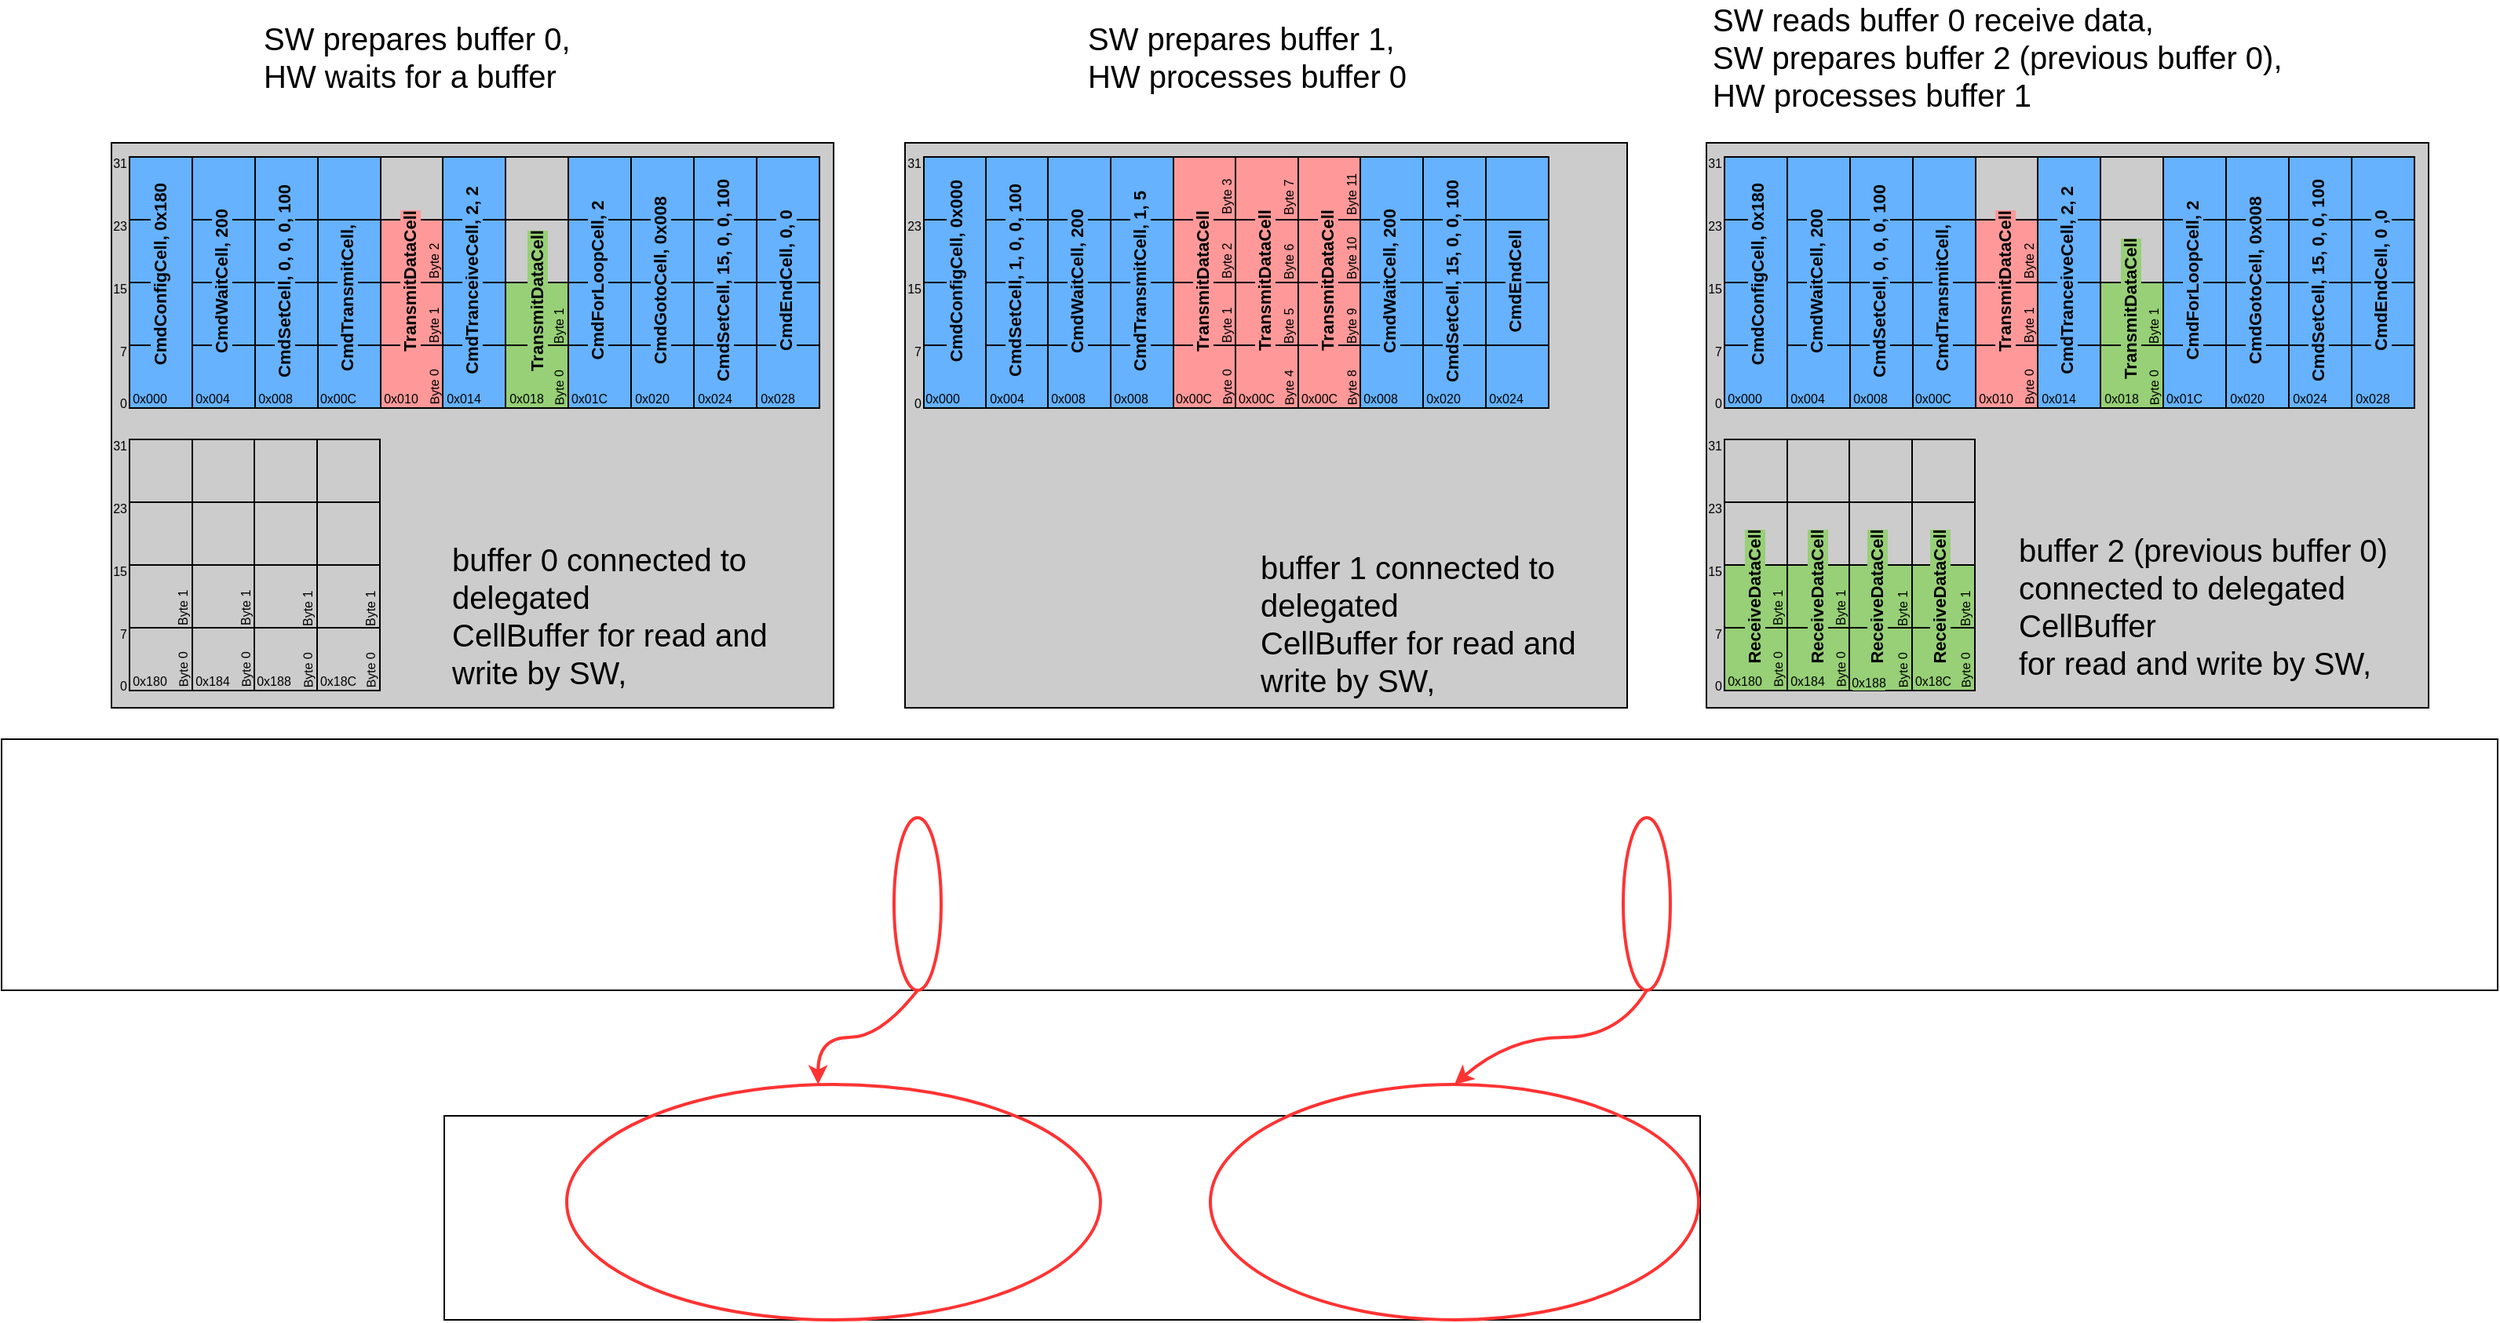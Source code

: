 <mxfile version="20.6.2" type="device"><diagram id="vWg1hhdTiMwkSgt2lvP-" name="Page-1"><mxGraphModel dx="2725" dy="1533" grid="1" gridSize="10" guides="1" tooltips="1" connect="1" arrows="1" fold="1" page="1" pageScale="1" pageWidth="1600" pageHeight="900" math="0" shadow="0"><root><mxCell id="0"/><mxCell id="1" parent="0"/><mxCell id="owUofOnLuWahs53uIfxN-285" value="" style="rounded=0;whiteSpace=wrap;html=1;labelBackgroundColor=none;fontSize=8;fillColor=#CCCCCC;" parent="1" vertex="1"><mxGeometry x="575.5" y="110" width="460" height="360" as="geometry"/></mxCell><mxCell id="owUofOnLuWahs53uIfxN-284" value="" style="rounded=0;whiteSpace=wrap;html=1;labelBackgroundColor=none;fontSize=8;fillColor=#CCCCCC;" parent="1" vertex="1"><mxGeometry x="70" y="110" width="460" height="360" as="geometry"/></mxCell><mxCell id="owUofOnLuWahs53uIfxN-8" value="" style="rounded=0;whiteSpace=wrap;html=1;labelPosition=left;verticalLabelPosition=top;align=right;verticalAlign=bottom;fillColor=#66B2FF;" parent="1" vertex="1"><mxGeometry x="81.5" y="239" width="40" height="40" as="geometry"/></mxCell><mxCell id="owUofOnLuWahs53uIfxN-3" value="" style="rounded=0;whiteSpace=wrap;html=1;labelPosition=left;verticalLabelPosition=top;align=right;verticalAlign=bottom;fillColor=#66B2FF;" parent="1" vertex="1"><mxGeometry x="81.5" y="119" width="40" height="40" as="geometry"/></mxCell><mxCell id="owUofOnLuWahs53uIfxN-4" value="0x000" style="text;html=1;strokeColor=none;fillColor=none;align=center;verticalAlign=middle;whiteSpace=wrap;rounded=0;fontSize=8;labelBackgroundColor=#66B2FF;" parent="1" vertex="1"><mxGeometry x="84.5" y="269" width="19" height="7" as="geometry"/></mxCell><mxCell id="owUofOnLuWahs53uIfxN-5" value="" style="rounded=0;whiteSpace=wrap;html=1;labelPosition=left;verticalLabelPosition=top;align=right;verticalAlign=bottom;fillColor=#66B2FF;" parent="1" vertex="1"><mxGeometry x="81.5" y="159" width="40" height="40" as="geometry"/></mxCell><mxCell id="owUofOnLuWahs53uIfxN-7" value="" style="rounded=0;whiteSpace=wrap;html=1;labelPosition=left;verticalLabelPosition=top;align=right;verticalAlign=bottom;fillColor=#66B2FF;" parent="1" vertex="1"><mxGeometry x="81.5" y="199" width="40" height="40" as="geometry"/></mxCell><mxCell id="owUofOnLuWahs53uIfxN-6" value="&lt;b&gt;CmdConfigCell, 0x180&amp;nbsp; &amp;nbsp; &amp;nbsp; &amp;nbsp;&amp;nbsp;&lt;/b&gt;" style="text;html=1;strokeColor=none;fillColor=none;align=center;verticalAlign=middle;whiteSpace=wrap;rounded=0;fontSize=11;labelBackgroundColor=#66B2FF;rotation=-90;" parent="1" vertex="1"><mxGeometry x="45" y="187" width="126" height="10" as="geometry"/></mxCell><mxCell id="owUofOnLuWahs53uIfxN-9" value="" style="rounded=0;whiteSpace=wrap;html=1;labelPosition=left;verticalLabelPosition=top;align=right;verticalAlign=bottom;fillColor=#66B2FF;" parent="1" vertex="1"><mxGeometry x="161.5" y="119" width="40" height="40" as="geometry"/></mxCell><mxCell id="owUofOnLuWahs53uIfxN-11" value="" style="rounded=0;whiteSpace=wrap;html=1;labelPosition=left;verticalLabelPosition=top;align=right;verticalAlign=bottom;fillColor=#66B2FF;" parent="1" vertex="1"><mxGeometry x="161.5" y="159" width="40" height="40" as="geometry"/></mxCell><mxCell id="owUofOnLuWahs53uIfxN-12" value="" style="rounded=0;whiteSpace=wrap;html=1;labelPosition=left;verticalLabelPosition=top;align=right;verticalAlign=bottom;fillColor=#66B2FF;" parent="1" vertex="1"><mxGeometry x="161.5" y="199" width="40" height="40" as="geometry"/></mxCell><mxCell id="owUofOnLuWahs53uIfxN-13" value="" style="rounded=0;whiteSpace=wrap;html=1;labelPosition=left;verticalLabelPosition=top;align=right;verticalAlign=bottom;fillColor=#66B2FF;" parent="1" vertex="1"><mxGeometry x="161.5" y="239" width="40" height="40" as="geometry"/></mxCell><mxCell id="owUofOnLuWahs53uIfxN-14" value="&lt;b&gt;CmdSetCell, 0, 0, 0, 100&lt;/b&gt;" style="text;html=1;strokeColor=none;fillColor=none;align=center;verticalAlign=middle;whiteSpace=wrap;rounded=0;fontSize=11;labelBackgroundColor=#66B2FF;rotation=-90;" parent="1" vertex="1"><mxGeometry x="111" y="193" width="138" height="10" as="geometry"/></mxCell><mxCell id="owUofOnLuWahs53uIfxN-15" value="0x008" style="text;html=1;strokeColor=none;fillColor=none;align=center;verticalAlign=middle;whiteSpace=wrap;rounded=0;fontSize=8;labelBackgroundColor=#66B2FF;" parent="1" vertex="1"><mxGeometry x="165" y="268" width="19" height="10" as="geometry"/></mxCell><mxCell id="owUofOnLuWahs53uIfxN-18" value="" style="rounded=0;whiteSpace=wrap;html=1;labelPosition=left;verticalLabelPosition=top;align=right;verticalAlign=bottom;fillColor=#66B2FF;" parent="1" vertex="1"><mxGeometry x="201.5" y="159" width="40" height="40" as="geometry"/></mxCell><mxCell id="owUofOnLuWahs53uIfxN-19" value="" style="rounded=0;whiteSpace=wrap;html=1;labelPosition=left;verticalLabelPosition=top;align=right;verticalAlign=bottom;fillColor=#66B2FF;" parent="1" vertex="1"><mxGeometry x="201.5" y="199" width="40" height="40" as="geometry"/></mxCell><mxCell id="owUofOnLuWahs53uIfxN-20" value="" style="rounded=0;whiteSpace=wrap;html=1;labelPosition=left;verticalLabelPosition=top;align=right;verticalAlign=bottom;fillColor=#66B2FF;" parent="1" vertex="1"><mxGeometry x="201.5" y="239" width="40" height="40" as="geometry"/></mxCell><mxCell id="owUofOnLuWahs53uIfxN-21" value="&lt;b&gt;CmdTransmitCell, 1, 5&lt;/b&gt;" style="text;html=1;strokeColor=none;fillColor=none;align=center;verticalAlign=middle;whiteSpace=wrap;rounded=0;fontSize=11;labelBackgroundColor=#66B2FF;rotation=-90;" parent="1" vertex="1"><mxGeometry x="151" y="193" width="138" height="10" as="geometry"/></mxCell><mxCell id="owUofOnLuWahs53uIfxN-22" value="0x00C" style="text;html=1;strokeColor=none;fillColor=none;align=center;verticalAlign=middle;whiteSpace=wrap;rounded=0;fontSize=8;labelBackgroundColor=#66B2FF;" parent="1" vertex="1"><mxGeometry x="205" y="268" width="19" height="10" as="geometry"/></mxCell><mxCell id="owUofOnLuWahs53uIfxN-24" value="" style="rounded=0;whiteSpace=wrap;html=1;labelPosition=left;verticalLabelPosition=top;align=right;verticalAlign=bottom;fillColor=#FF9999;" parent="1" vertex="1"><mxGeometry x="241.5" y="159" width="40" height="40" as="geometry"/></mxCell><mxCell id="owUofOnLuWahs53uIfxN-25" value="" style="rounded=0;whiteSpace=wrap;html=1;labelPosition=left;verticalLabelPosition=top;align=right;verticalAlign=bottom;fillColor=#FF9999;" parent="1" vertex="1"><mxGeometry x="241.5" y="199" width="40" height="40" as="geometry"/></mxCell><mxCell id="owUofOnLuWahs53uIfxN-26" value="" style="rounded=0;whiteSpace=wrap;html=1;labelPosition=left;verticalLabelPosition=top;align=right;verticalAlign=bottom;fillColor=#FF9999;" parent="1" vertex="1"><mxGeometry x="241.5" y="239" width="40" height="40" as="geometry"/></mxCell><mxCell id="owUofOnLuWahs53uIfxN-28" value="0x010" style="text;html=1;strokeColor=none;fillColor=none;align=center;verticalAlign=middle;whiteSpace=wrap;rounded=0;fontSize=8;labelBackgroundColor=#FF9999;" parent="1" vertex="1"><mxGeometry x="245" y="268" width="19" height="10" as="geometry"/></mxCell><mxCell id="owUofOnLuWahs53uIfxN-35" value="0" style="text;html=1;strokeColor=none;fillColor=none;align=right;verticalAlign=middle;whiteSpace=wrap;rounded=0;fontSize=8;labelBackgroundColor=none;" parent="1" vertex="1"><mxGeometry x="61.5" y="272" width="20" height="7" as="geometry"/></mxCell><mxCell id="owUofOnLuWahs53uIfxN-36" value="31" style="text;html=1;strokeColor=none;fillColor=none;align=right;verticalAlign=middle;whiteSpace=wrap;rounded=0;fontSize=8;labelBackgroundColor=none;" parent="1" vertex="1"><mxGeometry x="61.5" y="119" width="20" height="7" as="geometry"/></mxCell><mxCell id="owUofOnLuWahs53uIfxN-37" value="7" style="text;html=1;strokeColor=none;fillColor=none;align=right;verticalAlign=middle;whiteSpace=wrap;rounded=0;fontSize=8;labelBackgroundColor=none;" parent="1" vertex="1"><mxGeometry x="61.5" y="239" width="20" height="7" as="geometry"/></mxCell><mxCell id="owUofOnLuWahs53uIfxN-38" value="15" style="text;html=1;strokeColor=none;fillColor=none;align=right;verticalAlign=middle;whiteSpace=wrap;rounded=0;fontSize=8;labelBackgroundColor=none;" parent="1" vertex="1"><mxGeometry x="61.5" y="199" width="20" height="7" as="geometry"/></mxCell><mxCell id="owUofOnLuWahs53uIfxN-39" value="23" style="text;html=1;strokeColor=none;fillColor=none;align=right;verticalAlign=middle;whiteSpace=wrap;rounded=0;fontSize=8;labelBackgroundColor=none;" parent="1" vertex="1"><mxGeometry x="61.5" y="159" width="20" height="7" as="geometry"/></mxCell><mxCell id="owUofOnLuWahs53uIfxN-40" value="Byte 0" style="text;html=1;strokeColor=none;fillColor=none;align=left;verticalAlign=middle;whiteSpace=wrap;rounded=0;fontSize=8;labelBackgroundColor=none;rotation=-91;" parent="1" vertex="1"><mxGeometry x="260" y="260" width="31" height="7" as="geometry"/></mxCell><mxCell id="owUofOnLuWahs53uIfxN-41" value="Byte 1" style="text;html=1;strokeColor=none;fillColor=none;align=left;verticalAlign=middle;whiteSpace=wrap;rounded=0;fontSize=8;labelBackgroundColor=none;rotation=-90;" parent="1" vertex="1"><mxGeometry x="260" y="221" width="31" height="7" as="geometry"/></mxCell><mxCell id="owUofOnLuWahs53uIfxN-42" value="Byte 2" style="text;html=1;strokeColor=none;fillColor=none;align=left;verticalAlign=middle;whiteSpace=wrap;rounded=0;fontSize=8;labelBackgroundColor=none;rotation=-90;" parent="1" vertex="1"><mxGeometry x="260" y="180" width="31" height="7" as="geometry"/></mxCell><mxCell id="owUofOnLuWahs53uIfxN-48" value="" style="rounded=0;whiteSpace=wrap;html=1;labelPosition=left;verticalLabelPosition=top;align=right;verticalAlign=bottom;fillColor=#66B2FF;" parent="1" vertex="1"><mxGeometry x="281" y="119" width="40" height="40" as="geometry"/></mxCell><mxCell id="owUofOnLuWahs53uIfxN-49" value="" style="rounded=0;whiteSpace=wrap;html=1;labelPosition=left;verticalLabelPosition=top;align=right;verticalAlign=bottom;fillColor=#66B2FF;" parent="1" vertex="1"><mxGeometry x="281" y="159" width="40" height="40" as="geometry"/></mxCell><mxCell id="owUofOnLuWahs53uIfxN-50" value="" style="rounded=0;whiteSpace=wrap;html=1;labelPosition=left;verticalLabelPosition=top;align=right;verticalAlign=bottom;fillColor=#66B2FF;" parent="1" vertex="1"><mxGeometry x="281" y="199" width="40" height="40" as="geometry"/></mxCell><mxCell id="owUofOnLuWahs53uIfxN-51" value="" style="rounded=0;whiteSpace=wrap;html=1;labelPosition=left;verticalLabelPosition=top;align=right;verticalAlign=bottom;fillColor=#66B2FF;" parent="1" vertex="1"><mxGeometry x="281" y="239" width="40" height="40" as="geometry"/></mxCell><mxCell id="owUofOnLuWahs53uIfxN-52" value="&lt;b&gt;CmdTranceiveCell, 2, 2&lt;/b&gt;" style="text;html=1;strokeColor=none;fillColor=none;align=center;verticalAlign=middle;whiteSpace=wrap;rounded=0;fontSize=11;labelBackgroundColor=#66B2FF;rotation=-90;" parent="1" vertex="1"><mxGeometry x="230.5" y="193" width="138" height="10" as="geometry"/></mxCell><mxCell id="owUofOnLuWahs53uIfxN-53" value="0x014" style="text;html=1;strokeColor=none;fillColor=none;align=center;verticalAlign=middle;whiteSpace=wrap;rounded=0;fontSize=8;labelBackgroundColor=#66B2FF;" parent="1" vertex="1"><mxGeometry x="284.5" y="268" width="19" height="10" as="geometry"/></mxCell><mxCell id="owUofOnLuWahs53uIfxN-56" value="" style="rounded=0;whiteSpace=wrap;html=1;labelPosition=left;verticalLabelPosition=top;align=right;verticalAlign=bottom;fillColor=#97D077;" parent="1" vertex="1"><mxGeometry x="321" y="199" width="40" height="40" as="geometry"/></mxCell><mxCell id="owUofOnLuWahs53uIfxN-57" value="" style="rounded=0;whiteSpace=wrap;html=1;labelPosition=left;verticalLabelPosition=top;align=right;verticalAlign=bottom;fillColor=#97D077;" parent="1" vertex="1"><mxGeometry x="321" y="239" width="40" height="40" as="geometry"/></mxCell><mxCell id="owUofOnLuWahs53uIfxN-59" value="0x018" style="text;html=1;strokeColor=none;fillColor=none;align=center;verticalAlign=middle;whiteSpace=wrap;rounded=0;fontSize=8;labelBackgroundColor=#97D077;" parent="1" vertex="1"><mxGeometry x="324.5" y="268" width="19" height="10" as="geometry"/></mxCell><mxCell id="owUofOnLuWahs53uIfxN-66" value="Byte 0" style="text;html=1;strokeColor=none;fillColor=none;align=left;verticalAlign=middle;whiteSpace=wrap;rounded=0;fontSize=8;labelBackgroundColor=none;rotation=-91;" parent="1" vertex="1"><mxGeometry x="339.5" y="260" width="31" height="7" as="geometry"/></mxCell><mxCell id="owUofOnLuWahs53uIfxN-67" value="Byte 1" style="text;html=1;strokeColor=none;fillColor=none;align=left;verticalAlign=middle;whiteSpace=wrap;rounded=0;fontSize=8;labelBackgroundColor=none;rotation=-90;" parent="1" vertex="1"><mxGeometry x="339.5" y="221" width="31" height="7" as="geometry"/></mxCell><mxCell id="owUofOnLuWahs53uIfxN-75" value="" style="rounded=0;whiteSpace=wrap;html=1;labelPosition=left;verticalLabelPosition=top;align=right;verticalAlign=bottom;fillColor=#CCCCCC;" parent="1" vertex="1"><mxGeometry x="321" y="119" width="40" height="40" as="geometry"/></mxCell><mxCell id="owUofOnLuWahs53uIfxN-76" value="" style="rounded=0;whiteSpace=wrap;html=1;labelPosition=left;verticalLabelPosition=top;align=right;verticalAlign=bottom;fillColor=#CCCCCC;" parent="1" vertex="1"><mxGeometry x="321" y="159" width="40" height="40" as="geometry"/></mxCell><mxCell id="owUofOnLuWahs53uIfxN-77" value="" style="rounded=0;whiteSpace=wrap;html=1;labelPosition=left;verticalLabelPosition=top;align=right;verticalAlign=bottom;fillColor=#CCCCCC;" parent="1" vertex="1"><mxGeometry x="81.5" y="379" width="40" height="40" as="geometry"/></mxCell><mxCell id="owUofOnLuWahs53uIfxN-78" value="" style="rounded=0;whiteSpace=wrap;html=1;labelPosition=left;verticalLabelPosition=top;align=right;verticalAlign=bottom;fillColor=#CCCCCC;" parent="1" vertex="1"><mxGeometry x="81.5" y="419" width="40" height="40" as="geometry"/></mxCell><mxCell id="owUofOnLuWahs53uIfxN-80" value="0x180" style="text;html=1;strokeColor=none;fillColor=none;align=center;verticalAlign=middle;whiteSpace=wrap;rounded=0;fontSize=8;labelBackgroundColor=#CCCCCC;" parent="1" vertex="1"><mxGeometry x="85" y="448" width="19" height="10" as="geometry"/></mxCell><mxCell id="owUofOnLuWahs53uIfxN-81" value="Byte 0" style="text;html=1;strokeColor=none;fillColor=none;align=left;verticalAlign=middle;whiteSpace=wrap;rounded=0;fontSize=8;labelBackgroundColor=none;rotation=-91;" parent="1" vertex="1"><mxGeometry x="100" y="440" width="31" height="7" as="geometry"/></mxCell><mxCell id="owUofOnLuWahs53uIfxN-82" value="Byte 1" style="text;html=1;strokeColor=none;fillColor=none;align=left;verticalAlign=middle;whiteSpace=wrap;rounded=0;fontSize=8;labelBackgroundColor=none;rotation=-90;" parent="1" vertex="1"><mxGeometry x="100" y="401" width="31" height="7" as="geometry"/></mxCell><mxCell id="owUofOnLuWahs53uIfxN-83" value="" style="rounded=0;whiteSpace=wrap;html=1;labelPosition=left;verticalLabelPosition=top;align=right;verticalAlign=bottom;fillColor=#CCCCCC;" parent="1" vertex="1"><mxGeometry x="81.5" y="299" width="40" height="40" as="geometry"/></mxCell><mxCell id="owUofOnLuWahs53uIfxN-84" value="" style="rounded=0;whiteSpace=wrap;html=1;labelPosition=left;verticalLabelPosition=top;align=right;verticalAlign=bottom;fillColor=#CCCCCC;" parent="1" vertex="1"><mxGeometry x="81.5" y="339" width="40" height="40" as="geometry"/></mxCell><mxCell id="owUofOnLuWahs53uIfxN-85" value="" style="rounded=0;whiteSpace=wrap;html=1;labelPosition=left;verticalLabelPosition=top;align=right;verticalAlign=bottom;fillColor=#CCCCCC;" parent="1" vertex="1"><mxGeometry x="121.5" y="379" width="40" height="40" as="geometry"/></mxCell><mxCell id="owUofOnLuWahs53uIfxN-86" value="" style="rounded=0;whiteSpace=wrap;html=1;labelPosition=left;verticalLabelPosition=top;align=right;verticalAlign=bottom;fillColor=#CCCCCC;" parent="1" vertex="1"><mxGeometry x="121.5" y="419" width="40" height="40" as="geometry"/></mxCell><mxCell id="owUofOnLuWahs53uIfxN-88" value="0x184" style="text;html=1;strokeColor=none;fillColor=none;align=center;verticalAlign=middle;whiteSpace=wrap;rounded=0;fontSize=8;labelBackgroundColor=#CCCCCC;" parent="1" vertex="1"><mxGeometry x="125" y="448" width="19" height="10" as="geometry"/></mxCell><mxCell id="owUofOnLuWahs53uIfxN-89" value="Byte 0" style="text;html=1;strokeColor=none;fillColor=none;align=left;verticalAlign=middle;whiteSpace=wrap;rounded=0;fontSize=8;labelBackgroundColor=none;rotation=-91;" parent="1" vertex="1"><mxGeometry x="140" y="440" width="31" height="7" as="geometry"/></mxCell><mxCell id="owUofOnLuWahs53uIfxN-90" value="Byte 1" style="text;html=1;strokeColor=none;fillColor=none;align=left;verticalAlign=middle;whiteSpace=wrap;rounded=0;fontSize=8;labelBackgroundColor=none;rotation=-90;" parent="1" vertex="1"><mxGeometry x="140" y="401" width="31" height="7" as="geometry"/></mxCell><mxCell id="owUofOnLuWahs53uIfxN-91" value="" style="rounded=0;whiteSpace=wrap;html=1;labelPosition=left;verticalLabelPosition=top;align=right;verticalAlign=bottom;fillColor=#CCCCCC;" parent="1" vertex="1"><mxGeometry x="121.5" y="299" width="40" height="40" as="geometry"/></mxCell><mxCell id="owUofOnLuWahs53uIfxN-92" value="" style="rounded=0;whiteSpace=wrap;html=1;labelPosition=left;verticalLabelPosition=top;align=right;verticalAlign=bottom;fillColor=#CCCCCC;" parent="1" vertex="1"><mxGeometry x="121.5" y="339" width="40" height="40" as="geometry"/></mxCell><mxCell id="owUofOnLuWahs53uIfxN-93" value="" style="rounded=0;whiteSpace=wrap;html=1;labelPosition=left;verticalLabelPosition=top;align=right;verticalAlign=bottom;fillColor=#66B2FF;" parent="1" vertex="1"><mxGeometry x="361" y="119" width="40" height="40" as="geometry"/></mxCell><mxCell id="owUofOnLuWahs53uIfxN-94" value="" style="rounded=0;whiteSpace=wrap;html=1;labelPosition=left;verticalLabelPosition=top;align=right;verticalAlign=bottom;fillColor=#66B2FF;" parent="1" vertex="1"><mxGeometry x="361" y="159" width="40" height="40" as="geometry"/></mxCell><mxCell id="owUofOnLuWahs53uIfxN-95" value="" style="rounded=0;whiteSpace=wrap;html=1;labelPosition=left;verticalLabelPosition=top;align=right;verticalAlign=bottom;fillColor=#66B2FF;" parent="1" vertex="1"><mxGeometry x="361" y="199" width="40" height="40" as="geometry"/></mxCell><mxCell id="owUofOnLuWahs53uIfxN-96" value="" style="rounded=0;whiteSpace=wrap;html=1;labelPosition=left;verticalLabelPosition=top;align=right;verticalAlign=bottom;fillColor=#66B2FF;" parent="1" vertex="1"><mxGeometry x="361" y="239" width="40" height="40" as="geometry"/></mxCell><mxCell id="owUofOnLuWahs53uIfxN-97" value="&lt;b&gt;CmdForLoopCell, 2&lt;/b&gt;" style="text;html=1;strokeColor=none;fillColor=none;align=center;verticalAlign=middle;whiteSpace=wrap;rounded=0;fontSize=11;labelBackgroundColor=#66B2FF;rotation=-90;" parent="1" vertex="1"><mxGeometry x="310.5" y="193" width="138" height="10" as="geometry"/></mxCell><mxCell id="owUofOnLuWahs53uIfxN-98" value="0x01C" style="text;html=1;strokeColor=none;fillColor=none;align=center;verticalAlign=middle;whiteSpace=wrap;rounded=0;fontSize=8;labelBackgroundColor=#66B2FF;" parent="1" vertex="1"><mxGeometry x="364.5" y="268" width="19" height="10" as="geometry"/></mxCell><mxCell id="owUofOnLuWahs53uIfxN-99" value="" style="rounded=0;whiteSpace=wrap;html=1;labelPosition=left;verticalLabelPosition=top;align=right;verticalAlign=bottom;fillColor=#66B2FF;" parent="1" vertex="1"><mxGeometry x="401" y="119" width="40" height="40" as="geometry"/></mxCell><mxCell id="owUofOnLuWahs53uIfxN-100" value="" style="rounded=0;whiteSpace=wrap;html=1;labelPosition=left;verticalLabelPosition=top;align=right;verticalAlign=bottom;fillColor=#66B2FF;" parent="1" vertex="1"><mxGeometry x="401" y="159" width="40" height="40" as="geometry"/></mxCell><mxCell id="owUofOnLuWahs53uIfxN-101" value="" style="rounded=0;whiteSpace=wrap;html=1;labelPosition=left;verticalLabelPosition=top;align=right;verticalAlign=bottom;fillColor=#66B2FF;" parent="1" vertex="1"><mxGeometry x="401" y="199" width="40" height="40" as="geometry"/></mxCell><mxCell id="owUofOnLuWahs53uIfxN-102" value="" style="rounded=0;whiteSpace=wrap;html=1;labelPosition=left;verticalLabelPosition=top;align=right;verticalAlign=bottom;fillColor=#66B2FF;" parent="1" vertex="1"><mxGeometry x="401" y="239" width="40" height="40" as="geometry"/></mxCell><mxCell id="owUofOnLuWahs53uIfxN-103" value="&lt;b&gt;CmdGotoCell, 0x008&lt;/b&gt;" style="text;html=1;strokeColor=none;fillColor=none;align=center;verticalAlign=middle;whiteSpace=wrap;rounded=0;fontSize=11;labelBackgroundColor=#66B2FF;rotation=-90;" parent="1" vertex="1"><mxGeometry x="350.5" y="193" width="138" height="10" as="geometry"/></mxCell><mxCell id="owUofOnLuWahs53uIfxN-104" value="0x020" style="text;html=1;strokeColor=none;fillColor=none;align=center;verticalAlign=middle;whiteSpace=wrap;rounded=0;fontSize=8;labelBackgroundColor=#66B2FF;" parent="1" vertex="1"><mxGeometry x="404.5" y="268" width="19" height="10" as="geometry"/></mxCell><mxCell id="owUofOnLuWahs53uIfxN-105" value="" style="rounded=0;whiteSpace=wrap;html=1;labelPosition=left;verticalLabelPosition=top;align=right;verticalAlign=bottom;fillColor=#66B2FF;" parent="1" vertex="1"><mxGeometry x="441" y="119" width="40" height="40" as="geometry"/></mxCell><mxCell id="owUofOnLuWahs53uIfxN-106" value="" style="rounded=0;whiteSpace=wrap;html=1;labelPosition=left;verticalLabelPosition=top;align=right;verticalAlign=bottom;fillColor=#66B2FF;" parent="1" vertex="1"><mxGeometry x="441" y="159" width="40" height="40" as="geometry"/></mxCell><mxCell id="owUofOnLuWahs53uIfxN-107" value="" style="rounded=0;whiteSpace=wrap;html=1;labelPosition=left;verticalLabelPosition=top;align=right;verticalAlign=bottom;fillColor=#66B2FF;" parent="1" vertex="1"><mxGeometry x="441" y="199" width="40" height="40" as="geometry"/></mxCell><mxCell id="owUofOnLuWahs53uIfxN-108" value="" style="rounded=0;whiteSpace=wrap;html=1;labelPosition=left;verticalLabelPosition=top;align=right;verticalAlign=bottom;fillColor=#66B2FF;" parent="1" vertex="1"><mxGeometry x="441" y="239" width="40" height="40" as="geometry"/></mxCell><mxCell id="owUofOnLuWahs53uIfxN-109" value="&lt;b&gt;CmdSetCell, 15, 0, 0, 100&lt;/b&gt;" style="text;html=1;strokeColor=none;fillColor=none;align=center;verticalAlign=middle;whiteSpace=wrap;rounded=0;fontSize=11;labelBackgroundColor=#66B2FF;rotation=-90;" parent="1" vertex="1"><mxGeometry x="390.5" y="193" width="138" height="10" as="geometry"/></mxCell><mxCell id="owUofOnLuWahs53uIfxN-110" value="0x024" style="text;html=1;strokeColor=none;fillColor=none;align=center;verticalAlign=middle;whiteSpace=wrap;rounded=0;fontSize=8;labelBackgroundColor=#66B2FF;" parent="1" vertex="1"><mxGeometry x="444.5" y="268" width="19" height="10" as="geometry"/></mxCell><mxCell id="owUofOnLuWahs53uIfxN-111" value="" style="rounded=0;whiteSpace=wrap;html=1;labelPosition=left;verticalLabelPosition=top;align=right;verticalAlign=bottom;fillColor=#66B2FF;" parent="1" vertex="1"><mxGeometry x="481" y="119" width="40" height="40" as="geometry"/></mxCell><mxCell id="owUofOnLuWahs53uIfxN-112" value="" style="rounded=0;whiteSpace=wrap;html=1;labelPosition=left;verticalLabelPosition=top;align=right;verticalAlign=bottom;fillColor=#66B2FF;" parent="1" vertex="1"><mxGeometry x="481" y="159" width="40" height="40" as="geometry"/></mxCell><mxCell id="owUofOnLuWahs53uIfxN-113" value="" style="rounded=0;whiteSpace=wrap;html=1;labelPosition=left;verticalLabelPosition=top;align=right;verticalAlign=bottom;fillColor=#66B2FF;" parent="1" vertex="1"><mxGeometry x="481" y="199" width="40" height="40" as="geometry"/></mxCell><mxCell id="owUofOnLuWahs53uIfxN-114" value="" style="rounded=0;whiteSpace=wrap;html=1;labelPosition=left;verticalLabelPosition=top;align=right;verticalAlign=bottom;fillColor=#66B2FF;" parent="1" vertex="1"><mxGeometry x="481" y="239" width="40" height="40" as="geometry"/></mxCell><mxCell id="owUofOnLuWahs53uIfxN-115" value="&lt;b&gt;CmdEndCell, 0, 0&lt;/b&gt;" style="text;html=1;strokeColor=none;fillColor=none;align=center;verticalAlign=middle;whiteSpace=wrap;rounded=0;fontSize=11;labelBackgroundColor=#66B2FF;rotation=-90;" parent="1" vertex="1"><mxGeometry x="430.5" y="193" width="138" height="10" as="geometry"/></mxCell><mxCell id="owUofOnLuWahs53uIfxN-116" value="0x028" style="text;html=1;strokeColor=none;fillColor=none;align=center;verticalAlign=middle;whiteSpace=wrap;rounded=0;fontSize=8;labelBackgroundColor=#66B2FF;" parent="1" vertex="1"><mxGeometry x="484.5" y="268" width="19" height="10" as="geometry"/></mxCell><mxCell id="owUofOnLuWahs53uIfxN-117" value="" style="rounded=0;whiteSpace=wrap;html=1;labelPosition=left;verticalLabelPosition=top;align=right;verticalAlign=bottom;fillColor=#CCCCCC;" parent="1" vertex="1"><mxGeometry x="161" y="379" width="40" height="40" as="geometry"/></mxCell><mxCell id="owUofOnLuWahs53uIfxN-118" value="" style="rounded=0;whiteSpace=wrap;html=1;labelPosition=left;verticalLabelPosition=top;align=right;verticalAlign=bottom;fillColor=#CCCCCC;" parent="1" vertex="1"><mxGeometry x="161" y="419" width="40" height="40" as="geometry"/></mxCell><mxCell id="owUofOnLuWahs53uIfxN-120" value="0x188" style="text;html=1;strokeColor=none;fillColor=none;align=center;verticalAlign=middle;whiteSpace=wrap;rounded=0;fontSize=8;labelBackgroundColor=#CCCCCC;" parent="1" vertex="1"><mxGeometry x="164.5" y="448" width="17" height="9" as="geometry"/></mxCell><mxCell id="owUofOnLuWahs53uIfxN-121" value="Byte 0" style="text;html=1;strokeColor=none;fillColor=none;align=left;verticalAlign=middle;whiteSpace=wrap;rounded=0;fontSize=8;labelBackgroundColor=none;rotation=-91;" parent="1" vertex="1"><mxGeometry x="179.5" y="440" width="31" height="7" as="geometry"/></mxCell><mxCell id="owUofOnLuWahs53uIfxN-122" value="Byte 1" style="text;html=1;strokeColor=none;fillColor=none;align=left;verticalAlign=middle;whiteSpace=wrap;rounded=0;fontSize=8;labelBackgroundColor=none;rotation=-90;" parent="1" vertex="1"><mxGeometry x="179.5" y="401" width="31" height="7" as="geometry"/></mxCell><mxCell id="owUofOnLuWahs53uIfxN-123" value="" style="rounded=0;whiteSpace=wrap;html=1;labelPosition=left;verticalLabelPosition=top;align=right;verticalAlign=bottom;fillColor=#CCCCCC;" parent="1" vertex="1"><mxGeometry x="161" y="299" width="40" height="40" as="geometry"/></mxCell><mxCell id="owUofOnLuWahs53uIfxN-124" value="" style="rounded=0;whiteSpace=wrap;html=1;labelPosition=left;verticalLabelPosition=top;align=right;verticalAlign=bottom;fillColor=#CCCCCC;" parent="1" vertex="1"><mxGeometry x="161" y="339" width="40" height="40" as="geometry"/></mxCell><mxCell id="owUofOnLuWahs53uIfxN-125" value="" style="rounded=0;whiteSpace=wrap;html=1;labelPosition=left;verticalLabelPosition=top;align=right;verticalAlign=bottom;fillColor=#CCCCCC;" parent="1" vertex="1"><mxGeometry x="201" y="379" width="40" height="40" as="geometry"/></mxCell><mxCell id="owUofOnLuWahs53uIfxN-126" value="" style="rounded=0;whiteSpace=wrap;html=1;labelPosition=left;verticalLabelPosition=top;align=right;verticalAlign=bottom;fillColor=#CCCCCC;" parent="1" vertex="1"><mxGeometry x="201" y="419" width="40" height="40" as="geometry"/></mxCell><mxCell id="owUofOnLuWahs53uIfxN-128" value="0x18C" style="text;html=1;strokeColor=none;fillColor=none;align=center;verticalAlign=middle;whiteSpace=wrap;rounded=0;fontSize=8;labelBackgroundColor=#CCCCCC;" parent="1" vertex="1"><mxGeometry x="204.5" y="448" width="19" height="10" as="geometry"/></mxCell><mxCell id="owUofOnLuWahs53uIfxN-129" value="Byte 0" style="text;html=1;strokeColor=none;fillColor=none;align=left;verticalAlign=middle;whiteSpace=wrap;rounded=0;fontSize=8;labelBackgroundColor=none;rotation=-91;" parent="1" vertex="1"><mxGeometry x="219.5" y="440" width="31" height="7" as="geometry"/></mxCell><mxCell id="owUofOnLuWahs53uIfxN-130" value="Byte 1" style="text;html=1;strokeColor=none;fillColor=none;align=left;verticalAlign=middle;whiteSpace=wrap;rounded=0;fontSize=8;labelBackgroundColor=none;rotation=-90;" parent="1" vertex="1"><mxGeometry x="219.5" y="401" width="31" height="7" as="geometry"/></mxCell><mxCell id="owUofOnLuWahs53uIfxN-131" value="" style="rounded=0;whiteSpace=wrap;html=1;labelPosition=left;verticalLabelPosition=top;align=right;verticalAlign=bottom;fillColor=#CCCCCC;" parent="1" vertex="1"><mxGeometry x="201" y="299" width="40" height="40" as="geometry"/></mxCell><mxCell id="owUofOnLuWahs53uIfxN-132" value="" style="rounded=0;whiteSpace=wrap;html=1;labelPosition=left;verticalLabelPosition=top;align=right;verticalAlign=bottom;fillColor=#CCCCCC;" parent="1" vertex="1"><mxGeometry x="201" y="339" width="40" height="40" as="geometry"/></mxCell><mxCell id="owUofOnLuWahs53uIfxN-134" value="" style="rounded=0;whiteSpace=wrap;html=1;labelPosition=left;verticalLabelPosition=top;align=right;verticalAlign=bottom;fillColor=#66B2FF;" parent="1" vertex="1"><mxGeometry x="587.5" y="239" width="40" height="40" as="geometry"/></mxCell><mxCell id="owUofOnLuWahs53uIfxN-135" value="" style="rounded=0;whiteSpace=wrap;html=1;labelPosition=left;verticalLabelPosition=top;align=right;verticalAlign=bottom;fillColor=#66B2FF;" parent="1" vertex="1"><mxGeometry x="587.5" y="119" width="40" height="40" as="geometry"/></mxCell><mxCell id="owUofOnLuWahs53uIfxN-136" value="0x000" style="text;html=1;strokeColor=none;fillColor=none;align=center;verticalAlign=middle;whiteSpace=wrap;rounded=0;fontSize=8;labelBackgroundColor=#66B2FF;" parent="1" vertex="1"><mxGeometry x="590" y="268" width="19" height="10" as="geometry"/></mxCell><mxCell id="owUofOnLuWahs53uIfxN-137" value="" style="rounded=0;whiteSpace=wrap;html=1;labelPosition=left;verticalLabelPosition=top;align=right;verticalAlign=bottom;fillColor=#66B2FF;" parent="1" vertex="1"><mxGeometry x="587.5" y="159" width="40" height="40" as="geometry"/></mxCell><mxCell id="owUofOnLuWahs53uIfxN-138" value="" style="rounded=0;whiteSpace=wrap;html=1;labelPosition=left;verticalLabelPosition=top;align=right;verticalAlign=bottom;fillColor=#66B2FF;" parent="1" vertex="1"><mxGeometry x="587.5" y="199" width="40" height="40" as="geometry"/></mxCell><mxCell id="owUofOnLuWahs53uIfxN-139" value="&lt;b&gt;CmdConfigCell&lt;/b&gt;&lt;b&gt;, 0x000&amp;nbsp; &amp;nbsp; &amp;nbsp; &amp;nbsp;&amp;nbsp;&lt;/b&gt;" style="text;html=1;strokeColor=none;fillColor=none;align=center;verticalAlign=middle;whiteSpace=wrap;rounded=0;fontSize=11;labelBackgroundColor=#66B2FF;rotation=-90;" parent="1" vertex="1"><mxGeometry x="550" y="182" width="130" height="10" as="geometry"/></mxCell><mxCell id="owUofOnLuWahs53uIfxN-140" value="" style="rounded=0;whiteSpace=wrap;html=1;labelPosition=left;verticalLabelPosition=top;align=right;verticalAlign=bottom;fillColor=#66B2FF;" parent="1" vertex="1"><mxGeometry x="627" y="119" width="40" height="40" as="geometry"/></mxCell><mxCell id="owUofOnLuWahs53uIfxN-141" value="" style="rounded=0;whiteSpace=wrap;html=1;labelPosition=left;verticalLabelPosition=top;align=right;verticalAlign=bottom;fillColor=#66B2FF;" parent="1" vertex="1"><mxGeometry x="627" y="159" width="40" height="40" as="geometry"/></mxCell><mxCell id="owUofOnLuWahs53uIfxN-142" value="" style="rounded=0;whiteSpace=wrap;html=1;labelPosition=left;verticalLabelPosition=top;align=right;verticalAlign=bottom;fillColor=#66B2FF;" parent="1" vertex="1"><mxGeometry x="627" y="199" width="40" height="40" as="geometry"/></mxCell><mxCell id="owUofOnLuWahs53uIfxN-143" value="" style="rounded=0;whiteSpace=wrap;html=1;labelPosition=left;verticalLabelPosition=top;align=right;verticalAlign=bottom;fillColor=#66B2FF;" parent="1" vertex="1"><mxGeometry x="627" y="239" width="40" height="40" as="geometry"/></mxCell><mxCell id="owUofOnLuWahs53uIfxN-144" value="&lt;b&gt;CmdSetCell, 1, 0, 0, 100&lt;/b&gt;" style="text;html=1;strokeColor=none;fillColor=none;align=center;verticalAlign=middle;whiteSpace=wrap;rounded=0;fontSize=11;labelBackgroundColor=#66B2FF;rotation=-90;" parent="1" vertex="1"><mxGeometry x="576.5" y="193" width="138" height="10" as="geometry"/></mxCell><mxCell id="owUofOnLuWahs53uIfxN-145" value="0x004" style="text;html=1;strokeColor=none;fillColor=none;align=center;verticalAlign=middle;whiteSpace=wrap;rounded=0;fontSize=8;labelBackgroundColor=#66B2FF;" parent="1" vertex="1"><mxGeometry x="630.5" y="268" width="19" height="10" as="geometry"/></mxCell><mxCell id="owUofOnLuWahs53uIfxN-146" value="" style="rounded=0;whiteSpace=wrap;html=1;labelPosition=left;verticalLabelPosition=top;align=right;verticalAlign=bottom;fillColor=#66B2FF;" parent="1" vertex="1"><mxGeometry x="706.5" y="119" width="40" height="40" as="geometry"/></mxCell><mxCell id="owUofOnLuWahs53uIfxN-147" value="" style="rounded=0;whiteSpace=wrap;html=1;labelPosition=left;verticalLabelPosition=top;align=right;verticalAlign=bottom;fillColor=#66B2FF;" parent="1" vertex="1"><mxGeometry x="706.5" y="159" width="40" height="40" as="geometry"/></mxCell><mxCell id="owUofOnLuWahs53uIfxN-148" value="" style="rounded=0;whiteSpace=wrap;html=1;labelPosition=left;verticalLabelPosition=top;align=right;verticalAlign=bottom;fillColor=#66B2FF;" parent="1" vertex="1"><mxGeometry x="706.5" y="199" width="40" height="40" as="geometry"/></mxCell><mxCell id="owUofOnLuWahs53uIfxN-149" value="" style="rounded=0;whiteSpace=wrap;html=1;labelPosition=left;verticalLabelPosition=top;align=right;verticalAlign=bottom;fillColor=#66B2FF;" parent="1" vertex="1"><mxGeometry x="706.5" y="239" width="40" height="40" as="geometry"/></mxCell><mxCell id="owUofOnLuWahs53uIfxN-150" value="&lt;b&gt;CmdTransmitCell&lt;/b&gt;&lt;b&gt;, 1, 5&lt;/b&gt;" style="text;html=1;strokeColor=none;fillColor=none;align=center;verticalAlign=middle;whiteSpace=wrap;rounded=0;fontSize=11;labelBackgroundColor=#66B2FF;rotation=-90;" parent="1" vertex="1"><mxGeometry x="656" y="193" width="138" height="10" as="geometry"/></mxCell><mxCell id="owUofOnLuWahs53uIfxN-151" value="0x008" style="text;html=1;strokeColor=none;fillColor=none;align=center;verticalAlign=middle;whiteSpace=wrap;rounded=0;fontSize=8;labelBackgroundColor=#66B2FF;" parent="1" vertex="1"><mxGeometry x="710" y="268" width="19" height="10" as="geometry"/></mxCell><mxCell id="owUofOnLuWahs53uIfxN-152" value="" style="rounded=0;whiteSpace=wrap;html=1;labelPosition=left;verticalLabelPosition=top;align=right;verticalAlign=bottom;fillColor=#FF9999;" parent="1" vertex="1"><mxGeometry x="746.5" y="119" width="40" height="40" as="geometry"/></mxCell><mxCell id="owUofOnLuWahs53uIfxN-153" value="" style="rounded=0;whiteSpace=wrap;html=1;labelPosition=left;verticalLabelPosition=top;align=right;verticalAlign=bottom;fillColor=#FF9999;" parent="1" vertex="1"><mxGeometry x="746.5" y="159" width="40" height="40" as="geometry"/></mxCell><mxCell id="owUofOnLuWahs53uIfxN-154" value="" style="rounded=0;whiteSpace=wrap;html=1;labelPosition=left;verticalLabelPosition=top;align=right;verticalAlign=bottom;fillColor=#FF9999;" parent="1" vertex="1"><mxGeometry x="746.5" y="199" width="40" height="40" as="geometry"/></mxCell><mxCell id="owUofOnLuWahs53uIfxN-155" value="" style="rounded=0;whiteSpace=wrap;html=1;labelPosition=left;verticalLabelPosition=top;align=right;verticalAlign=bottom;fillColor=#FF9999;" parent="1" vertex="1"><mxGeometry x="746.5" y="239" width="40" height="40" as="geometry"/></mxCell><mxCell id="owUofOnLuWahs53uIfxN-156" value="&lt;b&gt;TransmitDataCell&lt;/b&gt;" style="text;html=1;strokeColor=none;fillColor=none;align=center;verticalAlign=middle;whiteSpace=wrap;rounded=0;fontSize=11;labelBackgroundColor=#FF9999;rotation=-90;" parent="1" vertex="1"><mxGeometry x="696" y="193" width="138" height="10" as="geometry"/></mxCell><mxCell id="owUofOnLuWahs53uIfxN-157" value="0x00C" style="text;html=1;strokeColor=none;fillColor=none;align=center;verticalAlign=middle;whiteSpace=wrap;rounded=0;fontSize=8;labelBackgroundColor=#FF9999;" parent="1" vertex="1"><mxGeometry x="750" y="268" width="19" height="10" as="geometry"/></mxCell><mxCell id="owUofOnLuWahs53uIfxN-164" value="0" style="text;html=1;strokeColor=none;fillColor=none;align=right;verticalAlign=middle;whiteSpace=wrap;rounded=0;fontSize=8;labelBackgroundColor=none;" parent="1" vertex="1"><mxGeometry x="567.5" y="272" width="20" height="7" as="geometry"/></mxCell><mxCell id="owUofOnLuWahs53uIfxN-165" value="31" style="text;html=1;strokeColor=none;fillColor=none;align=right;verticalAlign=middle;whiteSpace=wrap;rounded=0;fontSize=8;labelBackgroundColor=none;" parent="1" vertex="1"><mxGeometry x="567.5" y="119" width="20" height="7" as="geometry"/></mxCell><mxCell id="owUofOnLuWahs53uIfxN-166" value="7" style="text;html=1;strokeColor=none;fillColor=none;align=right;verticalAlign=middle;whiteSpace=wrap;rounded=0;fontSize=8;labelBackgroundColor=none;" parent="1" vertex="1"><mxGeometry x="567.5" y="239" width="20" height="7" as="geometry"/></mxCell><mxCell id="owUofOnLuWahs53uIfxN-167" value="15" style="text;html=1;strokeColor=none;fillColor=none;align=right;verticalAlign=middle;whiteSpace=wrap;rounded=0;fontSize=8;labelBackgroundColor=none;" parent="1" vertex="1"><mxGeometry x="567.5" y="199" width="20" height="7" as="geometry"/></mxCell><mxCell id="owUofOnLuWahs53uIfxN-168" value="23" style="text;html=1;strokeColor=none;fillColor=none;align=right;verticalAlign=middle;whiteSpace=wrap;rounded=0;fontSize=8;labelBackgroundColor=none;" parent="1" vertex="1"><mxGeometry x="567.5" y="159" width="20" height="7" as="geometry"/></mxCell><mxCell id="owUofOnLuWahs53uIfxN-169" value="Byte 0" style="text;html=1;strokeColor=none;fillColor=none;align=left;verticalAlign=middle;whiteSpace=wrap;rounded=0;fontSize=8;labelBackgroundColor=none;rotation=-91;" parent="1" vertex="1"><mxGeometry x="765" y="260" width="31" height="7" as="geometry"/></mxCell><mxCell id="owUofOnLuWahs53uIfxN-170" value="Byte 1" style="text;html=1;strokeColor=none;fillColor=none;align=left;verticalAlign=middle;whiteSpace=wrap;rounded=0;fontSize=8;labelBackgroundColor=none;rotation=-90;" parent="1" vertex="1"><mxGeometry x="765" y="221" width="31" height="7" as="geometry"/></mxCell><mxCell id="owUofOnLuWahs53uIfxN-171" value="Byte 2" style="text;html=1;strokeColor=none;fillColor=none;align=left;verticalAlign=middle;whiteSpace=wrap;rounded=0;fontSize=8;labelBackgroundColor=none;rotation=-90;" parent="1" vertex="1"><mxGeometry x="765" y="180" width="31" height="7" as="geometry"/></mxCell><mxCell id="owUofOnLuWahs53uIfxN-172" value="Byte 3" style="text;html=1;strokeColor=none;fillColor=none;align=left;verticalAlign=middle;whiteSpace=wrap;rounded=0;fontSize=8;labelBackgroundColor=none;rotation=-90;" parent="1" vertex="1"><mxGeometry x="765" y="139" width="31" height="7" as="geometry"/></mxCell><mxCell id="owUofOnLuWahs53uIfxN-218" value="" style="rounded=0;whiteSpace=wrap;html=1;labelPosition=left;verticalLabelPosition=top;align=right;verticalAlign=bottom;fillColor=#66B2FF;" parent="1" vertex="1"><mxGeometry x="905.5" y="119" width="40" height="40" as="geometry"/></mxCell><mxCell id="owUofOnLuWahs53uIfxN-219" value="" style="rounded=0;whiteSpace=wrap;html=1;labelPosition=left;verticalLabelPosition=top;align=right;verticalAlign=bottom;fillColor=#66B2FF;" parent="1" vertex="1"><mxGeometry x="905.5" y="159" width="40" height="40" as="geometry"/></mxCell><mxCell id="owUofOnLuWahs53uIfxN-220" value="" style="rounded=0;whiteSpace=wrap;html=1;labelPosition=left;verticalLabelPosition=top;align=right;verticalAlign=bottom;fillColor=#66B2FF;" parent="1" vertex="1"><mxGeometry x="905.5" y="199" width="40" height="40" as="geometry"/></mxCell><mxCell id="owUofOnLuWahs53uIfxN-221" value="" style="rounded=0;whiteSpace=wrap;html=1;labelPosition=left;verticalLabelPosition=top;align=right;verticalAlign=bottom;fillColor=#66B2FF;" parent="1" vertex="1"><mxGeometry x="905.5" y="239" width="40" height="40" as="geometry"/></mxCell><mxCell id="owUofOnLuWahs53uIfxN-222" value="&lt;b&gt;CmdSetCell, 15, 0, 0, 100&lt;/b&gt;" style="text;html=1;strokeColor=none;fillColor=none;align=center;verticalAlign=middle;whiteSpace=wrap;rounded=0;fontSize=11;labelBackgroundColor=#66B2FF;rotation=-90;" parent="1" vertex="1"><mxGeometry x="855" y="193" width="138" height="10" as="geometry"/></mxCell><mxCell id="owUofOnLuWahs53uIfxN-223" value="0x020" style="text;html=1;strokeColor=none;fillColor=none;align=center;verticalAlign=middle;whiteSpace=wrap;rounded=0;fontSize=8;labelBackgroundColor=#66B2FF;" parent="1" vertex="1"><mxGeometry x="909" y="268" width="19" height="10" as="geometry"/></mxCell><mxCell id="owUofOnLuWahs53uIfxN-224" value="" style="rounded=0;whiteSpace=wrap;html=1;labelPosition=left;verticalLabelPosition=top;align=right;verticalAlign=bottom;fillColor=#66B2FF;" parent="1" vertex="1"><mxGeometry x="945.5" y="119" width="40" height="40" as="geometry"/></mxCell><mxCell id="owUofOnLuWahs53uIfxN-225" value="" style="rounded=0;whiteSpace=wrap;html=1;labelPosition=left;verticalLabelPosition=top;align=right;verticalAlign=bottom;fillColor=#66B2FF;" parent="1" vertex="1"><mxGeometry x="945.5" y="159" width="40" height="40" as="geometry"/></mxCell><mxCell id="owUofOnLuWahs53uIfxN-226" value="" style="rounded=0;whiteSpace=wrap;html=1;labelPosition=left;verticalLabelPosition=top;align=right;verticalAlign=bottom;fillColor=#66B2FF;" parent="1" vertex="1"><mxGeometry x="945.5" y="199" width="40" height="40" as="geometry"/></mxCell><mxCell id="owUofOnLuWahs53uIfxN-227" value="" style="rounded=0;whiteSpace=wrap;html=1;labelPosition=left;verticalLabelPosition=top;align=right;verticalAlign=bottom;fillColor=#66B2FF;" parent="1" vertex="1"><mxGeometry x="945.5" y="239" width="40" height="40" as="geometry"/></mxCell><mxCell id="owUofOnLuWahs53uIfxN-228" value="&lt;b&gt;CmdEndCell&lt;/b&gt;" style="text;html=1;strokeColor=none;fillColor=none;align=center;verticalAlign=middle;whiteSpace=wrap;rounded=0;fontSize=11;labelBackgroundColor=#66B2FF;rotation=-90;" parent="1" vertex="1"><mxGeometry x="895" y="193" width="138" height="10" as="geometry"/></mxCell><mxCell id="owUofOnLuWahs53uIfxN-229" value="0x024" style="text;html=1;strokeColor=none;fillColor=none;align=center;verticalAlign=middle;whiteSpace=wrap;rounded=0;fontSize=8;labelBackgroundColor=#66B2FF;" parent="1" vertex="1"><mxGeometry x="949" y="268" width="19" height="10" as="geometry"/></mxCell><mxCell id="owUofOnLuWahs53uIfxN-246" value="" style="rounded=0;whiteSpace=wrap;html=1;labelPosition=left;verticalLabelPosition=top;align=right;verticalAlign=bottom;fillColor=#FF9999;" parent="1" vertex="1"><mxGeometry x="786" y="119" width="40" height="40" as="geometry"/></mxCell><mxCell id="owUofOnLuWahs53uIfxN-247" value="" style="rounded=0;whiteSpace=wrap;html=1;labelPosition=left;verticalLabelPosition=top;align=right;verticalAlign=bottom;fillColor=#FF9999;" parent="1" vertex="1"><mxGeometry x="786" y="159" width="40" height="40" as="geometry"/></mxCell><mxCell id="owUofOnLuWahs53uIfxN-248" value="" style="rounded=0;whiteSpace=wrap;html=1;labelPosition=left;verticalLabelPosition=top;align=right;verticalAlign=bottom;fillColor=#FF9999;" parent="1" vertex="1"><mxGeometry x="786" y="199" width="40" height="40" as="geometry"/></mxCell><mxCell id="owUofOnLuWahs53uIfxN-249" value="" style="rounded=0;whiteSpace=wrap;html=1;labelPosition=left;verticalLabelPosition=top;align=right;verticalAlign=bottom;fillColor=#FF9999;" parent="1" vertex="1"><mxGeometry x="786" y="239" width="40" height="40" as="geometry"/></mxCell><mxCell id="owUofOnLuWahs53uIfxN-250" value="&lt;b&gt;TransmitDataCell&lt;/b&gt;" style="text;html=1;strokeColor=none;fillColor=none;align=center;verticalAlign=middle;whiteSpace=wrap;rounded=0;fontSize=11;labelBackgroundColor=#FF9999;rotation=-90;" parent="1" vertex="1"><mxGeometry x="735.5" y="193" width="138" height="10" as="geometry"/></mxCell><mxCell id="owUofOnLuWahs53uIfxN-251" value="0x00C" style="text;html=1;strokeColor=none;fillColor=none;align=center;verticalAlign=middle;whiteSpace=wrap;rounded=0;fontSize=8;labelBackgroundColor=#FF9999;" parent="1" vertex="1"><mxGeometry x="789.5" y="268" width="19" height="10" as="geometry"/></mxCell><mxCell id="owUofOnLuWahs53uIfxN-252" value="Byte 4" style="text;html=1;strokeColor=none;fillColor=none;align=left;verticalAlign=middle;whiteSpace=wrap;rounded=0;fontSize=8;labelBackgroundColor=none;rotation=-91;" parent="1" vertex="1"><mxGeometry x="804.5" y="260" width="31" height="7" as="geometry"/></mxCell><mxCell id="owUofOnLuWahs53uIfxN-253" value="Byte 5" style="text;html=1;strokeColor=none;fillColor=none;align=left;verticalAlign=middle;whiteSpace=wrap;rounded=0;fontSize=8;labelBackgroundColor=none;rotation=-90;" parent="1" vertex="1"><mxGeometry x="804.5" y="221" width="31" height="7" as="geometry"/></mxCell><mxCell id="owUofOnLuWahs53uIfxN-254" value="Byte 6" style="text;html=1;strokeColor=none;fillColor=none;align=left;verticalAlign=middle;whiteSpace=wrap;rounded=0;fontSize=8;labelBackgroundColor=none;rotation=-90;" parent="1" vertex="1"><mxGeometry x="804.5" y="180" width="31" height="7" as="geometry"/></mxCell><mxCell id="owUofOnLuWahs53uIfxN-255" value="Byte 7" style="text;html=1;strokeColor=none;fillColor=none;align=left;verticalAlign=middle;whiteSpace=wrap;rounded=0;fontSize=8;labelBackgroundColor=none;rotation=-90;" parent="1" vertex="1"><mxGeometry x="804.5" y="139" width="31" height="7" as="geometry"/></mxCell><mxCell id="owUofOnLuWahs53uIfxN-256" value="" style="rounded=0;whiteSpace=wrap;html=1;labelPosition=left;verticalLabelPosition=top;align=right;verticalAlign=bottom;fillColor=#FF9999;" parent="1" vertex="1"><mxGeometry x="826" y="119" width="40" height="40" as="geometry"/></mxCell><mxCell id="owUofOnLuWahs53uIfxN-257" value="" style="rounded=0;whiteSpace=wrap;html=1;labelPosition=left;verticalLabelPosition=top;align=right;verticalAlign=bottom;fillColor=#FF9999;" parent="1" vertex="1"><mxGeometry x="826" y="159" width="40" height="40" as="geometry"/></mxCell><mxCell id="owUofOnLuWahs53uIfxN-258" value="" style="rounded=0;whiteSpace=wrap;html=1;labelPosition=left;verticalLabelPosition=top;align=right;verticalAlign=bottom;fillColor=#FF9999;" parent="1" vertex="1"><mxGeometry x="826" y="199" width="40" height="40" as="geometry"/></mxCell><mxCell id="owUofOnLuWahs53uIfxN-259" value="" style="rounded=0;whiteSpace=wrap;html=1;labelPosition=left;verticalLabelPosition=top;align=right;verticalAlign=bottom;fillColor=#FF9999;" parent="1" vertex="1"><mxGeometry x="826" y="239" width="40" height="40" as="geometry"/></mxCell><mxCell id="owUofOnLuWahs53uIfxN-260" value="&lt;b&gt;TransmitDataCell&lt;/b&gt;" style="text;html=1;strokeColor=none;fillColor=none;align=center;verticalAlign=middle;whiteSpace=wrap;rounded=0;fontSize=11;labelBackgroundColor=#FF9999;rotation=-90;" parent="1" vertex="1"><mxGeometry x="775.5" y="193" width="138" height="10" as="geometry"/></mxCell><mxCell id="owUofOnLuWahs53uIfxN-261" value="0x00C" style="text;html=1;strokeColor=none;fillColor=none;align=center;verticalAlign=middle;whiteSpace=wrap;rounded=0;fontSize=8;labelBackgroundColor=#FF9999;" parent="1" vertex="1"><mxGeometry x="829.5" y="268" width="19" height="10" as="geometry"/></mxCell><mxCell id="owUofOnLuWahs53uIfxN-262" value="Byte 8" style="text;html=1;strokeColor=none;fillColor=none;align=left;verticalAlign=middle;whiteSpace=wrap;rounded=0;fontSize=8;labelBackgroundColor=none;rotation=-91;" parent="1" vertex="1"><mxGeometry x="844.5" y="260" width="31" height="7" as="geometry"/></mxCell><mxCell id="owUofOnLuWahs53uIfxN-263" value="Byte 9" style="text;html=1;strokeColor=none;fillColor=none;align=left;verticalAlign=middle;whiteSpace=wrap;rounded=0;fontSize=8;labelBackgroundColor=none;rotation=-90;" parent="1" vertex="1"><mxGeometry x="844.5" y="221" width="31" height="7" as="geometry"/></mxCell><mxCell id="owUofOnLuWahs53uIfxN-264" value="Byte 10" style="text;html=1;strokeColor=none;fillColor=none;align=left;verticalAlign=middle;whiteSpace=wrap;rounded=0;fontSize=8;labelBackgroundColor=none;rotation=-90;" parent="1" vertex="1"><mxGeometry x="844.5" y="180" width="31" height="7" as="geometry"/></mxCell><mxCell id="owUofOnLuWahs53uIfxN-265" value="Byte 11" style="text;html=1;strokeColor=none;fillColor=none;align=left;verticalAlign=middle;whiteSpace=wrap;rounded=0;fontSize=8;labelBackgroundColor=none;rotation=-90;" parent="1" vertex="1"><mxGeometry x="844.5" y="139" width="31" height="7" as="geometry"/></mxCell><mxCell id="owUofOnLuWahs53uIfxN-267" value="" style="rounded=0;whiteSpace=wrap;html=1;labelPosition=left;verticalLabelPosition=top;align=right;verticalAlign=bottom;fillColor=#66B2FF;" parent="1" vertex="1"><mxGeometry x="666.5" y="119" width="40" height="40" as="geometry"/></mxCell><mxCell id="owUofOnLuWahs53uIfxN-268" value="" style="rounded=0;whiteSpace=wrap;html=1;labelPosition=left;verticalLabelPosition=top;align=right;verticalAlign=bottom;fillColor=#66B2FF;" parent="1" vertex="1"><mxGeometry x="666.5" y="159" width="40" height="40" as="geometry"/></mxCell><mxCell id="owUofOnLuWahs53uIfxN-269" value="" style="rounded=0;whiteSpace=wrap;html=1;labelPosition=left;verticalLabelPosition=top;align=right;verticalAlign=bottom;fillColor=#66B2FF;" parent="1" vertex="1"><mxGeometry x="666.5" y="199" width="40" height="40" as="geometry"/></mxCell><mxCell id="owUofOnLuWahs53uIfxN-270" value="" style="rounded=0;whiteSpace=wrap;html=1;labelPosition=left;verticalLabelPosition=top;align=right;verticalAlign=bottom;fillColor=#66B2FF;" parent="1" vertex="1"><mxGeometry x="666.5" y="239" width="40" height="40" as="geometry"/></mxCell><mxCell id="owUofOnLuWahs53uIfxN-271" value="&lt;b&gt;CmdWaitCell, 200&lt;/b&gt;" style="text;html=1;strokeColor=none;fillColor=none;align=center;verticalAlign=middle;whiteSpace=wrap;rounded=0;fontSize=11;labelBackgroundColor=#66B2FF;rotation=-90;" parent="1" vertex="1"><mxGeometry x="616" y="193" width="138" height="10" as="geometry"/></mxCell><mxCell id="owUofOnLuWahs53uIfxN-272" value="0x008" style="text;html=1;strokeColor=none;fillColor=none;align=center;verticalAlign=middle;whiteSpace=wrap;rounded=0;fontSize=8;labelBackgroundColor=#66B2FF;" parent="1" vertex="1"><mxGeometry x="670" y="268" width="19" height="10" as="geometry"/></mxCell><mxCell id="owUofOnLuWahs53uIfxN-273" value="" style="rounded=0;whiteSpace=wrap;html=1;labelPosition=left;verticalLabelPosition=top;align=right;verticalAlign=bottom;fillColor=#66B2FF;" parent="1" vertex="1"><mxGeometry x="865.5" y="119" width="40" height="40" as="geometry"/></mxCell><mxCell id="owUofOnLuWahs53uIfxN-274" value="" style="rounded=0;whiteSpace=wrap;html=1;labelPosition=left;verticalLabelPosition=top;align=right;verticalAlign=bottom;fillColor=#66B2FF;" parent="1" vertex="1"><mxGeometry x="865.5" y="159" width="40" height="40" as="geometry"/></mxCell><mxCell id="owUofOnLuWahs53uIfxN-275" value="" style="rounded=0;whiteSpace=wrap;html=1;labelPosition=left;verticalLabelPosition=top;align=right;verticalAlign=bottom;fillColor=#66B2FF;" parent="1" vertex="1"><mxGeometry x="865.5" y="199" width="40" height="40" as="geometry"/></mxCell><mxCell id="owUofOnLuWahs53uIfxN-276" value="" style="rounded=0;whiteSpace=wrap;html=1;labelPosition=left;verticalLabelPosition=top;align=right;verticalAlign=bottom;fillColor=#66B2FF;" parent="1" vertex="1"><mxGeometry x="865.5" y="239" width="40" height="40" as="geometry"/></mxCell><mxCell id="owUofOnLuWahs53uIfxN-277" value="&lt;b&gt;CmdWaitCell, 200&lt;/b&gt;" style="text;html=1;strokeColor=none;fillColor=none;align=center;verticalAlign=middle;whiteSpace=wrap;rounded=0;fontSize=11;labelBackgroundColor=#66B2FF;rotation=-90;" parent="1" vertex="1"><mxGeometry x="815" y="193" width="138" height="10" as="geometry"/></mxCell><mxCell id="owUofOnLuWahs53uIfxN-278" value="0x008" style="text;html=1;strokeColor=none;fillColor=none;align=center;verticalAlign=middle;whiteSpace=wrap;rounded=0;fontSize=8;labelBackgroundColor=#66B2FF;" parent="1" vertex="1"><mxGeometry x="869" y="268" width="19" height="10" as="geometry"/></mxCell><mxCell id="owUofOnLuWahs53uIfxN-279" value="0" style="text;html=1;strokeColor=none;fillColor=none;align=right;verticalAlign=middle;whiteSpace=wrap;rounded=0;fontSize=8;labelBackgroundColor=none;" parent="1" vertex="1"><mxGeometry x="61.5" y="452" width="20" height="7" as="geometry"/></mxCell><mxCell id="owUofOnLuWahs53uIfxN-280" value="31" style="text;html=1;strokeColor=none;fillColor=none;align=right;verticalAlign=middle;whiteSpace=wrap;rounded=0;fontSize=8;labelBackgroundColor=none;" parent="1" vertex="1"><mxGeometry x="61.5" y="299" width="20" height="7" as="geometry"/></mxCell><mxCell id="owUofOnLuWahs53uIfxN-281" value="7" style="text;html=1;strokeColor=none;fillColor=none;align=right;verticalAlign=middle;whiteSpace=wrap;rounded=0;fontSize=8;labelBackgroundColor=none;" parent="1" vertex="1"><mxGeometry x="61.5" y="419" width="20" height="7" as="geometry"/></mxCell><mxCell id="owUofOnLuWahs53uIfxN-282" value="15" style="text;html=1;strokeColor=none;fillColor=none;align=right;verticalAlign=middle;whiteSpace=wrap;rounded=0;fontSize=8;labelBackgroundColor=none;" parent="1" vertex="1"><mxGeometry x="61.5" y="379" width="20" height="7" as="geometry"/></mxCell><mxCell id="owUofOnLuWahs53uIfxN-283" value="23" style="text;html=1;strokeColor=none;fillColor=none;align=right;verticalAlign=middle;whiteSpace=wrap;rounded=0;fontSize=8;labelBackgroundColor=none;" parent="1" vertex="1"><mxGeometry x="61.5" y="339" width="20" height="7" as="geometry"/></mxCell><mxCell id="owUofOnLuWahs53uIfxN-286" value="" style="rounded=0;whiteSpace=wrap;html=1;labelBackgroundColor=none;fontSize=8;fillColor=#CCCCCC;" parent="1" vertex="1"><mxGeometry x="1086" y="110" width="460" height="360" as="geometry"/></mxCell><mxCell id="owUofOnLuWahs53uIfxN-343" value="" style="rounded=0;whiteSpace=wrap;html=1;labelPosition=left;verticalLabelPosition=top;align=right;verticalAlign=bottom;fillColor=#97D077;" parent="1" vertex="1"><mxGeometry x="1097.5" y="379" width="40" height="40" as="geometry"/></mxCell><mxCell id="owUofOnLuWahs53uIfxN-344" value="" style="rounded=0;whiteSpace=wrap;html=1;labelPosition=left;verticalLabelPosition=top;align=right;verticalAlign=bottom;fillColor=#97D077;" parent="1" vertex="1"><mxGeometry x="1097.5" y="419" width="40" height="40" as="geometry"/></mxCell><mxCell id="owUofOnLuWahs53uIfxN-346" value="0x180" style="text;html=1;strokeColor=none;fillColor=none;align=center;verticalAlign=middle;whiteSpace=wrap;rounded=0;fontSize=8;labelBackgroundColor=#97D077;" parent="1" vertex="1"><mxGeometry x="1101" y="448" width="19" height="10" as="geometry"/></mxCell><mxCell id="owUofOnLuWahs53uIfxN-347" value="Byte 0" style="text;html=1;strokeColor=none;fillColor=none;align=left;verticalAlign=middle;whiteSpace=wrap;rounded=0;fontSize=8;labelBackgroundColor=none;rotation=-91;" parent="1" vertex="1"><mxGeometry x="1116" y="440" width="31" height="7" as="geometry"/></mxCell><mxCell id="owUofOnLuWahs53uIfxN-348" value="Byte 1" style="text;html=1;strokeColor=none;fillColor=none;align=left;verticalAlign=middle;whiteSpace=wrap;rounded=0;fontSize=8;labelBackgroundColor=none;rotation=-90;" parent="1" vertex="1"><mxGeometry x="1116" y="401" width="31" height="7" as="geometry"/></mxCell><mxCell id="owUofOnLuWahs53uIfxN-349" value="" style="rounded=0;whiteSpace=wrap;html=1;labelPosition=left;verticalLabelPosition=top;align=right;verticalAlign=bottom;fillColor=#CCCCCC;" parent="1" vertex="1"><mxGeometry x="1097.5" y="299" width="40" height="40" as="geometry"/></mxCell><mxCell id="owUofOnLuWahs53uIfxN-350" value="" style="rounded=0;whiteSpace=wrap;html=1;labelPosition=left;verticalLabelPosition=top;align=right;verticalAlign=bottom;fillColor=#CCCCCC;" parent="1" vertex="1"><mxGeometry x="1097.5" y="339" width="40" height="40" as="geometry"/></mxCell><mxCell id="owUofOnLuWahs53uIfxN-351" value="" style="rounded=0;whiteSpace=wrap;html=1;labelPosition=left;verticalLabelPosition=top;align=right;verticalAlign=bottom;fillColor=#97D077;" parent="1" vertex="1"><mxGeometry x="1137.5" y="379" width="40" height="40" as="geometry"/></mxCell><mxCell id="owUofOnLuWahs53uIfxN-352" value="" style="rounded=0;whiteSpace=wrap;html=1;labelPosition=left;verticalLabelPosition=top;align=right;verticalAlign=bottom;fillColor=#97D077;" parent="1" vertex="1"><mxGeometry x="1137.5" y="419" width="40" height="40" as="geometry"/></mxCell><mxCell id="owUofOnLuWahs53uIfxN-354" value="0x184" style="text;html=1;strokeColor=none;fillColor=none;align=center;verticalAlign=middle;whiteSpace=wrap;rounded=0;fontSize=8;labelBackgroundColor=#97D077;" parent="1" vertex="1"><mxGeometry x="1141" y="448" width="19" height="10" as="geometry"/></mxCell><mxCell id="owUofOnLuWahs53uIfxN-355" value="Byte 0" style="text;html=1;strokeColor=none;fillColor=none;align=left;verticalAlign=middle;whiteSpace=wrap;rounded=0;fontSize=8;labelBackgroundColor=none;rotation=-91;" parent="1" vertex="1"><mxGeometry x="1156" y="440" width="31" height="7" as="geometry"/></mxCell><mxCell id="owUofOnLuWahs53uIfxN-356" value="Byte 1" style="text;html=1;strokeColor=none;fillColor=none;align=left;verticalAlign=middle;whiteSpace=wrap;rounded=0;fontSize=8;labelBackgroundColor=none;rotation=-90;" parent="1" vertex="1"><mxGeometry x="1156" y="401" width="31" height="7" as="geometry"/></mxCell><mxCell id="owUofOnLuWahs53uIfxN-357" value="" style="rounded=0;whiteSpace=wrap;html=1;labelPosition=left;verticalLabelPosition=top;align=right;verticalAlign=bottom;fillColor=#CCCCCC;" parent="1" vertex="1"><mxGeometry x="1137.5" y="299" width="40" height="40" as="geometry"/></mxCell><mxCell id="owUofOnLuWahs53uIfxN-358" value="" style="rounded=0;whiteSpace=wrap;html=1;labelPosition=left;verticalLabelPosition=top;align=right;verticalAlign=bottom;fillColor=#CCCCCC;" parent="1" vertex="1"><mxGeometry x="1137.5" y="339" width="40" height="40" as="geometry"/></mxCell><mxCell id="owUofOnLuWahs53uIfxN-383" value="" style="rounded=0;whiteSpace=wrap;html=1;labelPosition=left;verticalLabelPosition=top;align=right;verticalAlign=bottom;fillColor=#97D077;" parent="1" vertex="1"><mxGeometry x="1177" y="379" width="40" height="40" as="geometry"/></mxCell><mxCell id="owUofOnLuWahs53uIfxN-384" value="" style="rounded=0;whiteSpace=wrap;html=1;labelPosition=left;verticalLabelPosition=top;align=right;verticalAlign=bottom;fillColor=#97D077;" parent="1" vertex="1"><mxGeometry x="1177" y="419" width="40" height="40" as="geometry"/></mxCell><mxCell id="owUofOnLuWahs53uIfxN-386" value="0x188" style="text;html=1;strokeColor=none;fillColor=none;align=center;verticalAlign=middle;whiteSpace=wrap;rounded=0;fontSize=8;labelBackgroundColor=#97D077;" parent="1" vertex="1"><mxGeometry x="1180.5" y="449" width="17" height="9" as="geometry"/></mxCell><mxCell id="owUofOnLuWahs53uIfxN-387" value="Byte 0" style="text;html=1;strokeColor=none;fillColor=none;align=left;verticalAlign=middle;whiteSpace=wrap;rounded=0;fontSize=8;labelBackgroundColor=none;rotation=-91;" parent="1" vertex="1"><mxGeometry x="1195.5" y="440" width="31" height="7" as="geometry"/></mxCell><mxCell id="owUofOnLuWahs53uIfxN-388" value="Byte 1" style="text;html=1;strokeColor=none;fillColor=none;align=left;verticalAlign=middle;whiteSpace=wrap;rounded=0;fontSize=8;labelBackgroundColor=none;rotation=-90;" parent="1" vertex="1"><mxGeometry x="1195.5" y="401" width="31" height="7" as="geometry"/></mxCell><mxCell id="owUofOnLuWahs53uIfxN-389" value="" style="rounded=0;whiteSpace=wrap;html=1;labelPosition=left;verticalLabelPosition=top;align=right;verticalAlign=bottom;fillColor=#CCCCCC;" parent="1" vertex="1"><mxGeometry x="1177" y="299" width="40" height="40" as="geometry"/></mxCell><mxCell id="owUofOnLuWahs53uIfxN-390" value="" style="rounded=0;whiteSpace=wrap;html=1;labelPosition=left;verticalLabelPosition=top;align=right;verticalAlign=bottom;fillColor=#CCCCCC;" parent="1" vertex="1"><mxGeometry x="1177" y="339" width="40" height="40" as="geometry"/></mxCell><mxCell id="owUofOnLuWahs53uIfxN-391" value="" style="rounded=0;whiteSpace=wrap;html=1;labelPosition=left;verticalLabelPosition=top;align=right;verticalAlign=bottom;fillColor=#97D077;" parent="1" vertex="1"><mxGeometry x="1217" y="379" width="40" height="40" as="geometry"/></mxCell><mxCell id="owUofOnLuWahs53uIfxN-392" value="" style="rounded=0;whiteSpace=wrap;html=1;labelPosition=left;verticalLabelPosition=top;align=right;verticalAlign=bottom;fillColor=#97D077;" parent="1" vertex="1"><mxGeometry x="1217" y="419" width="40" height="40" as="geometry"/></mxCell><mxCell id="owUofOnLuWahs53uIfxN-394" value="0x18C" style="text;html=1;strokeColor=none;fillColor=none;align=center;verticalAlign=middle;whiteSpace=wrap;rounded=0;fontSize=8;labelBackgroundColor=#97D077;" parent="1" vertex="1"><mxGeometry x="1220.5" y="448" width="19" height="10" as="geometry"/></mxCell><mxCell id="owUofOnLuWahs53uIfxN-395" value="Byte 0" style="text;html=1;strokeColor=none;fillColor=none;align=left;verticalAlign=middle;whiteSpace=wrap;rounded=0;fontSize=8;labelBackgroundColor=none;rotation=-91;" parent="1" vertex="1"><mxGeometry x="1235.5" y="440" width="31" height="7" as="geometry"/></mxCell><mxCell id="owUofOnLuWahs53uIfxN-396" value="Byte 1" style="text;html=1;strokeColor=none;fillColor=none;align=left;verticalAlign=middle;whiteSpace=wrap;rounded=0;fontSize=8;labelBackgroundColor=none;rotation=-90;" parent="1" vertex="1"><mxGeometry x="1235.5" y="401" width="31" height="7" as="geometry"/></mxCell><mxCell id="owUofOnLuWahs53uIfxN-397" value="" style="rounded=0;whiteSpace=wrap;html=1;labelPosition=left;verticalLabelPosition=top;align=right;verticalAlign=bottom;fillColor=#CCCCCC;" parent="1" vertex="1"><mxGeometry x="1217" y="299" width="40" height="40" as="geometry"/></mxCell><mxCell id="owUofOnLuWahs53uIfxN-398" value="" style="rounded=0;whiteSpace=wrap;html=1;labelPosition=left;verticalLabelPosition=top;align=right;verticalAlign=bottom;fillColor=#CCCCCC;" parent="1" vertex="1"><mxGeometry x="1217" y="339" width="40" height="40" as="geometry"/></mxCell><mxCell id="owUofOnLuWahs53uIfxN-399" value="0" style="text;html=1;strokeColor=none;fillColor=none;align=right;verticalAlign=middle;whiteSpace=wrap;rounded=0;fontSize=8;labelBackgroundColor=none;" parent="1" vertex="1"><mxGeometry x="1077.5" y="452" width="20" height="7" as="geometry"/></mxCell><mxCell id="owUofOnLuWahs53uIfxN-400" value="31" style="text;html=1;strokeColor=none;fillColor=none;align=right;verticalAlign=middle;whiteSpace=wrap;rounded=0;fontSize=8;labelBackgroundColor=none;" parent="1" vertex="1"><mxGeometry x="1077.5" y="299" width="20" height="7" as="geometry"/></mxCell><mxCell id="owUofOnLuWahs53uIfxN-401" value="7" style="text;html=1;strokeColor=none;fillColor=none;align=right;verticalAlign=middle;whiteSpace=wrap;rounded=0;fontSize=8;labelBackgroundColor=none;" parent="1" vertex="1"><mxGeometry x="1077.5" y="419" width="20" height="7" as="geometry"/></mxCell><mxCell id="owUofOnLuWahs53uIfxN-402" value="15" style="text;html=1;strokeColor=none;fillColor=none;align=right;verticalAlign=middle;whiteSpace=wrap;rounded=0;fontSize=8;labelBackgroundColor=none;" parent="1" vertex="1"><mxGeometry x="1077.5" y="379" width="20" height="7" as="geometry"/></mxCell><mxCell id="owUofOnLuWahs53uIfxN-403" value="23" style="text;html=1;strokeColor=none;fillColor=none;align=right;verticalAlign=middle;whiteSpace=wrap;rounded=0;fontSize=8;labelBackgroundColor=none;" parent="1" vertex="1"><mxGeometry x="1077.5" y="339" width="20" height="7" as="geometry"/></mxCell><mxCell id="VVFHBEhDLmWOFAz6wp7O-1" value="{&#10;    &quot;signal&quot;: [&#10;{ &quot;name&quot;: &quot;BufferAvailable&quot;,       &#10;&quot;wave&quot;: &quot;1......................0.....1...............&quot; },&#10;{ &quot;name&quot;: &quot;BufferPrepared&quot;,       &#10;&quot;wave&quot;: &quot;0...........10........1......0..............1&quot; }, &#10;        { &quot;name&quot;: &quot;nChipSelect0&quot;,       &#10;&quot;wave&quot;: &quot;1.............0.............1................&quot; },&#10;        { &quot;name&quot;: &quot;nChipSelect1&quot;,       &#10;&quot;wave&quot;: &quot;1...................................0.......1&quot; },&#10;        { &quot;name&quot;: &quot;MoSi-Bytes&quot;, &#10;&quot;wave&quot;: &quot;x.............99977779997777x.999999999999x..&quot;, &#10;&quot;data&quot;: [&quot;0&quot;,&quot;1&quot;,&quot;2&quot;,&quot;0&quot;,&quot;1&quot;,&quot;0&quot;,&quot;1&quot;,&quot;0&quot;,&quot;1&quot;,&quot;2&quot;,&quot;0&quot;,&quot;1&quot;,&quot;0&quot;,&quot;1&quot;,&quot;0&quot;,&quot;1&quot;,&quot;2&quot;,&quot;3&quot;,&quot;4&quot;,&quot;5&quot;,&quot;6&quot;,&quot;7&quot;,&quot;8&quot;,&quot;9&quot;,&quot;10&quot;,&quot;11&quot;]},&#10;        { &quot;name&quot;: &quot;MiSo-Bytes&quot;, &#10;&quot;wave&quot;: &quot;x................7777x..7777x................&quot;, &#10;&quot;data&quot;: [&quot;0&quot;,&quot;1&quot;,&quot;0&quot;,&quot;1&quot;,&quot;0&quot;,&quot;1&quot;,&quot;0&quot;,&quot;1&quot;,&quot;0&quot;,&quot;1&quot;]}&#10;    ]&#10;}" style="shadow=0;dashed=0;align=left;strokeWidth=1;labelBackgroundColor=#ffffff;noLabel=1;shape=mxgraph.wavedrom.abstract.timing;" parent="1" vertex="1"><mxGeometry y="490" width="1590" height="160" as="geometry"/></mxCell><mxCell id="VVFHBEhDLmWOFAz6wp7O-2" value="" style="rounded=0;whiteSpace=wrap;html=1;labelPosition=left;verticalLabelPosition=top;align=right;verticalAlign=bottom;fillColor=#CCCCCC;" parent="1" vertex="1"><mxGeometry x="241" y="119" width="40" height="40" as="geometry"/></mxCell><mxCell id="owUofOnLuWahs53uIfxN-17" value="" style="rounded=0;whiteSpace=wrap;html=1;labelPosition=left;verticalLabelPosition=top;align=right;verticalAlign=bottom;fillColor=#66B2FF;" parent="1" vertex="1"><mxGeometry x="201.5" y="119" width="40" height="40" as="geometry"/></mxCell><mxCell id="VVFHBEhDLmWOFAz6wp7O-3" value="" style="rounded=0;whiteSpace=wrap;html=1;labelPosition=left;verticalLabelPosition=top;align=right;verticalAlign=bottom;fillColor=#66B2FF;" parent="1" vertex="1"><mxGeometry x="121.5" y="119" width="40" height="40" as="geometry"/></mxCell><mxCell id="VVFHBEhDLmWOFAz6wp7O-4" value="" style="rounded=0;whiteSpace=wrap;html=1;labelPosition=left;verticalLabelPosition=top;align=right;verticalAlign=bottom;fillColor=#66B2FF;" parent="1" vertex="1"><mxGeometry x="121.5" y="159" width="40" height="40" as="geometry"/></mxCell><mxCell id="VVFHBEhDLmWOFAz6wp7O-5" value="" style="rounded=0;whiteSpace=wrap;html=1;labelPosition=left;verticalLabelPosition=top;align=right;verticalAlign=bottom;fillColor=#66B2FF;" parent="1" vertex="1"><mxGeometry x="121.5" y="199" width="40" height="40" as="geometry"/></mxCell><mxCell id="icsqBU6LU00jW4Jt803N-1" value="" style="edgeStyle=orthogonalEdgeStyle;rounded=0;orthogonalLoop=1;jettySize=auto;html=1;" edge="1" parent="1" source="VVFHBEhDLmWOFAz6wp7O-6" target="VVFHBEhDLmWOFAz6wp7O-7"><mxGeometry relative="1" as="geometry"/></mxCell><mxCell id="VVFHBEhDLmWOFAz6wp7O-6" value="" style="rounded=0;whiteSpace=wrap;html=1;labelPosition=left;verticalLabelPosition=top;align=right;verticalAlign=bottom;fillColor=#66B2FF;" parent="1" vertex="1"><mxGeometry x="121.5" y="239" width="40" height="40" as="geometry"/></mxCell><mxCell id="VVFHBEhDLmWOFAz6wp7O-7" value="&lt;b&gt;CmdWaitCell, 200&lt;/b&gt;" style="text;html=1;strokeColor=none;fillColor=none;align=center;verticalAlign=middle;whiteSpace=wrap;rounded=0;fontSize=11;labelBackgroundColor=#66B2FF;rotation=-90;" parent="1" vertex="1"><mxGeometry x="71" y="193" width="138" height="10" as="geometry"/></mxCell><mxCell id="VVFHBEhDLmWOFAz6wp7O-8" value="0x004" style="text;html=1;strokeColor=none;fillColor=none;align=center;verticalAlign=middle;whiteSpace=wrap;rounded=0;fontSize=8;labelBackgroundColor=#66B2FF;" parent="1" vertex="1"><mxGeometry x="125" y="268" width="19" height="10" as="geometry"/></mxCell><mxCell id="VVFHBEhDLmWOFAz6wp7O-9" value="" style="rounded=0;whiteSpace=wrap;html=1;labelPosition=left;verticalLabelPosition=top;align=right;verticalAlign=bottom;fillColor=#66B2FF;" parent="1" vertex="1"><mxGeometry x="1097.5" y="239" width="40" height="40" as="geometry"/></mxCell><mxCell id="VVFHBEhDLmWOFAz6wp7O-10" value="" style="rounded=0;whiteSpace=wrap;html=1;labelPosition=left;verticalLabelPosition=top;align=right;verticalAlign=bottom;fillColor=#66B2FF;" parent="1" vertex="1"><mxGeometry x="1097.5" y="119" width="40" height="40" as="geometry"/></mxCell><mxCell id="VVFHBEhDLmWOFAz6wp7O-11" value="0x000" style="text;html=1;strokeColor=none;fillColor=none;align=center;verticalAlign=middle;whiteSpace=wrap;rounded=0;fontSize=8;labelBackgroundColor=#66B2FF;" parent="1" vertex="1"><mxGeometry x="1100.5" y="269" width="19" height="7" as="geometry"/></mxCell><mxCell id="VVFHBEhDLmWOFAz6wp7O-12" value="" style="rounded=0;whiteSpace=wrap;html=1;labelPosition=left;verticalLabelPosition=top;align=right;verticalAlign=bottom;fillColor=#66B2FF;" parent="1" vertex="1"><mxGeometry x="1097.5" y="159" width="40" height="40" as="geometry"/></mxCell><mxCell id="VVFHBEhDLmWOFAz6wp7O-13" value="" style="rounded=0;whiteSpace=wrap;html=1;labelPosition=left;verticalLabelPosition=top;align=right;verticalAlign=bottom;fillColor=#66B2FF;" parent="1" vertex="1"><mxGeometry x="1097.5" y="199" width="40" height="40" as="geometry"/></mxCell><mxCell id="VVFHBEhDLmWOFAz6wp7O-14" value="&lt;b&gt;CmdConfigCell&lt;/b&gt;&lt;b&gt;, 0x180&amp;nbsp; &amp;nbsp; &amp;nbsp; &amp;nbsp;&amp;nbsp;&lt;/b&gt;" style="text;html=1;strokeColor=none;fillColor=none;align=center;verticalAlign=middle;whiteSpace=wrap;rounded=0;fontSize=11;labelBackgroundColor=#66B2FF;rotation=-90;" parent="1" vertex="1"><mxGeometry x="1063" y="187" width="125" height="10" as="geometry"/></mxCell><mxCell id="VVFHBEhDLmWOFAz6wp7O-15" value="" style="rounded=0;whiteSpace=wrap;html=1;labelPosition=left;verticalLabelPosition=top;align=right;verticalAlign=bottom;fillColor=#66B2FF;" parent="1" vertex="1"><mxGeometry x="1177.5" y="119" width="40" height="40" as="geometry"/></mxCell><mxCell id="VVFHBEhDLmWOFAz6wp7O-16" value="" style="rounded=0;whiteSpace=wrap;html=1;labelPosition=left;verticalLabelPosition=top;align=right;verticalAlign=bottom;fillColor=#66B2FF;" parent="1" vertex="1"><mxGeometry x="1177.5" y="159" width="40" height="40" as="geometry"/></mxCell><mxCell id="VVFHBEhDLmWOFAz6wp7O-17" value="" style="rounded=0;whiteSpace=wrap;html=1;labelPosition=left;verticalLabelPosition=top;align=right;verticalAlign=bottom;fillColor=#66B2FF;" parent="1" vertex="1"><mxGeometry x="1177.5" y="199" width="40" height="40" as="geometry"/></mxCell><mxCell id="VVFHBEhDLmWOFAz6wp7O-18" value="" style="rounded=0;whiteSpace=wrap;html=1;labelPosition=left;verticalLabelPosition=top;align=right;verticalAlign=bottom;fillColor=#66B2FF;" parent="1" vertex="1"><mxGeometry x="1177.5" y="239" width="40" height="40" as="geometry"/></mxCell><mxCell id="VVFHBEhDLmWOFAz6wp7O-19" value="&lt;b&gt;CmdSetCell, 0, 0, 0, 100&lt;/b&gt;" style="text;html=1;strokeColor=none;fillColor=none;align=center;verticalAlign=middle;whiteSpace=wrap;rounded=0;fontSize=11;labelBackgroundColor=#66B2FF;rotation=-90;" parent="1" vertex="1"><mxGeometry x="1127" y="193" width="138" height="10" as="geometry"/></mxCell><mxCell id="VVFHBEhDLmWOFAz6wp7O-20" value="0x008" style="text;html=1;strokeColor=none;fillColor=none;align=center;verticalAlign=middle;whiteSpace=wrap;rounded=0;fontSize=8;labelBackgroundColor=#66B2FF;" parent="1" vertex="1"><mxGeometry x="1181" y="268" width="19" height="10" as="geometry"/></mxCell><mxCell id="VVFHBEhDLmWOFAz6wp7O-21" value="" style="rounded=0;whiteSpace=wrap;html=1;labelPosition=left;verticalLabelPosition=top;align=right;verticalAlign=bottom;fillColor=#66B2FF;" parent="1" vertex="1"><mxGeometry x="1217.5" y="159" width="40" height="40" as="geometry"/></mxCell><mxCell id="VVFHBEhDLmWOFAz6wp7O-22" value="" style="rounded=0;whiteSpace=wrap;html=1;labelPosition=left;verticalLabelPosition=top;align=right;verticalAlign=bottom;fillColor=#66B2FF;" parent="1" vertex="1"><mxGeometry x="1217.5" y="199" width="40" height="40" as="geometry"/></mxCell><mxCell id="VVFHBEhDLmWOFAz6wp7O-23" value="" style="rounded=0;whiteSpace=wrap;html=1;labelPosition=left;verticalLabelPosition=top;align=right;verticalAlign=bottom;fillColor=#66B2FF;" parent="1" vertex="1"><mxGeometry x="1217.5" y="239" width="40" height="40" as="geometry"/></mxCell><mxCell id="VVFHBEhDLmWOFAz6wp7O-24" value="&lt;b&gt;CmdTransmitCell&lt;/b&gt;&lt;b&gt;, 1, 5&lt;/b&gt;" style="text;html=1;strokeColor=none;fillColor=none;align=center;verticalAlign=middle;whiteSpace=wrap;rounded=0;fontSize=11;labelBackgroundColor=#66B2FF;rotation=-90;" parent="1" vertex="1"><mxGeometry x="1167" y="193" width="138" height="10" as="geometry"/></mxCell><mxCell id="VVFHBEhDLmWOFAz6wp7O-25" value="0x00C" style="text;html=1;strokeColor=none;fillColor=none;align=center;verticalAlign=middle;whiteSpace=wrap;rounded=0;fontSize=8;labelBackgroundColor=#66B2FF;" parent="1" vertex="1"><mxGeometry x="1221" y="268" width="19" height="10" as="geometry"/></mxCell><mxCell id="VVFHBEhDLmWOFAz6wp7O-26" value="" style="rounded=0;whiteSpace=wrap;html=1;labelPosition=left;verticalLabelPosition=top;align=right;verticalAlign=bottom;fillColor=#FF9999;" parent="1" vertex="1"><mxGeometry x="1257.5" y="159" width="40" height="40" as="geometry"/></mxCell><mxCell id="VVFHBEhDLmWOFAz6wp7O-27" value="" style="rounded=0;whiteSpace=wrap;html=1;labelPosition=left;verticalLabelPosition=top;align=right;verticalAlign=bottom;fillColor=#FF9999;" parent="1" vertex="1"><mxGeometry x="1257.5" y="199" width="40" height="40" as="geometry"/></mxCell><mxCell id="VVFHBEhDLmWOFAz6wp7O-28" value="" style="rounded=0;whiteSpace=wrap;html=1;labelPosition=left;verticalLabelPosition=top;align=right;verticalAlign=bottom;fillColor=#FF9999;" parent="1" vertex="1"><mxGeometry x="1257.5" y="239" width="40" height="40" as="geometry"/></mxCell><mxCell id="VVFHBEhDLmWOFAz6wp7O-30" value="0x010" style="text;html=1;strokeColor=none;fillColor=none;align=center;verticalAlign=middle;whiteSpace=wrap;rounded=0;fontSize=8;labelBackgroundColor=#FF9999;" parent="1" vertex="1"><mxGeometry x="1261" y="268" width="19" height="10" as="geometry"/></mxCell><mxCell id="VVFHBEhDLmWOFAz6wp7O-31" value="0" style="text;html=1;strokeColor=none;fillColor=none;align=right;verticalAlign=middle;whiteSpace=wrap;rounded=0;fontSize=8;labelBackgroundColor=none;" parent="1" vertex="1"><mxGeometry x="1077.5" y="272" width="20" height="7" as="geometry"/></mxCell><mxCell id="VVFHBEhDLmWOFAz6wp7O-32" value="31" style="text;html=1;strokeColor=none;fillColor=none;align=right;verticalAlign=middle;whiteSpace=wrap;rounded=0;fontSize=8;labelBackgroundColor=none;" parent="1" vertex="1"><mxGeometry x="1077.5" y="119" width="20" height="7" as="geometry"/></mxCell><mxCell id="VVFHBEhDLmWOFAz6wp7O-33" value="7" style="text;html=1;strokeColor=none;fillColor=none;align=right;verticalAlign=middle;whiteSpace=wrap;rounded=0;fontSize=8;labelBackgroundColor=none;" parent="1" vertex="1"><mxGeometry x="1077.5" y="239" width="20" height="7" as="geometry"/></mxCell><mxCell id="VVFHBEhDLmWOFAz6wp7O-34" value="15" style="text;html=1;strokeColor=none;fillColor=none;align=right;verticalAlign=middle;whiteSpace=wrap;rounded=0;fontSize=8;labelBackgroundColor=none;" parent="1" vertex="1"><mxGeometry x="1077.5" y="199" width="20" height="7" as="geometry"/></mxCell><mxCell id="VVFHBEhDLmWOFAz6wp7O-35" value="23" style="text;html=1;strokeColor=none;fillColor=none;align=right;verticalAlign=middle;whiteSpace=wrap;rounded=0;fontSize=8;labelBackgroundColor=none;" parent="1" vertex="1"><mxGeometry x="1077.5" y="159" width="20" height="7" as="geometry"/></mxCell><mxCell id="VVFHBEhDLmWOFAz6wp7O-36" value="Byte 0" style="text;html=1;strokeColor=none;fillColor=none;align=left;verticalAlign=middle;whiteSpace=wrap;rounded=0;fontSize=8;labelBackgroundColor=none;rotation=-91;" parent="1" vertex="1"><mxGeometry x="1276" y="260" width="31" height="7" as="geometry"/></mxCell><mxCell id="VVFHBEhDLmWOFAz6wp7O-37" value="Byte 1" style="text;html=1;strokeColor=none;fillColor=none;align=left;verticalAlign=middle;whiteSpace=wrap;rounded=0;fontSize=8;labelBackgroundColor=none;rotation=-90;" parent="1" vertex="1"><mxGeometry x="1276" y="221" width="31" height="7" as="geometry"/></mxCell><mxCell id="VVFHBEhDLmWOFAz6wp7O-38" value="Byte 2" style="text;html=1;strokeColor=none;fillColor=none;align=left;verticalAlign=middle;whiteSpace=wrap;rounded=0;fontSize=8;labelBackgroundColor=none;rotation=-90;" parent="1" vertex="1"><mxGeometry x="1276" y="180" width="31" height="7" as="geometry"/></mxCell><mxCell id="VVFHBEhDLmWOFAz6wp7O-39" value="" style="rounded=0;whiteSpace=wrap;html=1;labelPosition=left;verticalLabelPosition=top;align=right;verticalAlign=bottom;fillColor=#66B2FF;" parent="1" vertex="1"><mxGeometry x="1297" y="119" width="40" height="40" as="geometry"/></mxCell><mxCell id="VVFHBEhDLmWOFAz6wp7O-40" value="" style="rounded=0;whiteSpace=wrap;html=1;labelPosition=left;verticalLabelPosition=top;align=right;verticalAlign=bottom;fillColor=#66B2FF;" parent="1" vertex="1"><mxGeometry x="1297" y="159" width="40" height="40" as="geometry"/></mxCell><mxCell id="VVFHBEhDLmWOFAz6wp7O-41" value="" style="rounded=0;whiteSpace=wrap;html=1;labelPosition=left;verticalLabelPosition=top;align=right;verticalAlign=bottom;fillColor=#66B2FF;" parent="1" vertex="1"><mxGeometry x="1297" y="199" width="40" height="40" as="geometry"/></mxCell><mxCell id="VVFHBEhDLmWOFAz6wp7O-42" value="" style="rounded=0;whiteSpace=wrap;html=1;labelPosition=left;verticalLabelPosition=top;align=right;verticalAlign=bottom;fillColor=#66B2FF;" parent="1" vertex="1"><mxGeometry x="1297" y="239" width="40" height="40" as="geometry"/></mxCell><mxCell id="VVFHBEhDLmWOFAz6wp7O-43" value="&lt;b&gt;CmdTranceiveCell&lt;/b&gt;&lt;b&gt;, 2, 2&lt;/b&gt;" style="text;html=1;strokeColor=none;fillColor=none;align=center;verticalAlign=middle;whiteSpace=wrap;rounded=0;fontSize=11;labelBackgroundColor=#66B2FF;rotation=-90;" parent="1" vertex="1"><mxGeometry x="1246.5" y="193" width="138" height="10" as="geometry"/></mxCell><mxCell id="VVFHBEhDLmWOFAz6wp7O-44" value="0x014" style="text;html=1;strokeColor=none;fillColor=none;align=center;verticalAlign=middle;whiteSpace=wrap;rounded=0;fontSize=8;labelBackgroundColor=#66B2FF;" parent="1" vertex="1"><mxGeometry x="1300.5" y="268" width="19" height="10" as="geometry"/></mxCell><mxCell id="VVFHBEhDLmWOFAz6wp7O-45" value="" style="rounded=0;whiteSpace=wrap;html=1;labelPosition=left;verticalLabelPosition=top;align=right;verticalAlign=bottom;fillColor=#97D077;" parent="1" vertex="1"><mxGeometry x="1337" y="199" width="40" height="40" as="geometry"/></mxCell><mxCell id="VVFHBEhDLmWOFAz6wp7O-46" value="" style="rounded=0;whiteSpace=wrap;html=1;labelPosition=left;verticalLabelPosition=top;align=right;verticalAlign=bottom;fillColor=#97D077;" parent="1" vertex="1"><mxGeometry x="1337" y="239" width="40" height="40" as="geometry"/></mxCell><mxCell id="VVFHBEhDLmWOFAz6wp7O-48" value="0x018" style="text;html=1;strokeColor=none;fillColor=none;align=center;verticalAlign=middle;whiteSpace=wrap;rounded=0;fontSize=8;labelBackgroundColor=#97D077;" parent="1" vertex="1"><mxGeometry x="1340.5" y="268" width="19" height="10" as="geometry"/></mxCell><mxCell id="VVFHBEhDLmWOFAz6wp7O-49" value="Byte 0" style="text;html=1;strokeColor=none;fillColor=none;align=left;verticalAlign=middle;whiteSpace=wrap;rounded=0;fontSize=8;labelBackgroundColor=none;rotation=-91;" parent="1" vertex="1"><mxGeometry x="1355.5" y="260" width="31" height="7" as="geometry"/></mxCell><mxCell id="VVFHBEhDLmWOFAz6wp7O-50" value="Byte 1" style="text;html=1;strokeColor=none;fillColor=none;align=left;verticalAlign=middle;whiteSpace=wrap;rounded=0;fontSize=8;labelBackgroundColor=none;rotation=-90;" parent="1" vertex="1"><mxGeometry x="1355.5" y="221" width="31" height="7" as="geometry"/></mxCell><mxCell id="VVFHBEhDLmWOFAz6wp7O-51" value="" style="rounded=0;whiteSpace=wrap;html=1;labelPosition=left;verticalLabelPosition=top;align=right;verticalAlign=bottom;fillColor=#CCCCCC;" parent="1" vertex="1"><mxGeometry x="1337" y="119" width="40" height="40" as="geometry"/></mxCell><mxCell id="VVFHBEhDLmWOFAz6wp7O-52" value="" style="rounded=0;whiteSpace=wrap;html=1;labelPosition=left;verticalLabelPosition=top;align=right;verticalAlign=bottom;fillColor=#CCCCCC;" parent="1" vertex="1"><mxGeometry x="1337" y="159" width="40" height="40" as="geometry"/></mxCell><mxCell id="VVFHBEhDLmWOFAz6wp7O-53" value="" style="rounded=0;whiteSpace=wrap;html=1;labelPosition=left;verticalLabelPosition=top;align=right;verticalAlign=bottom;fillColor=#66B2FF;" parent="1" vertex="1"><mxGeometry x="1377" y="119" width="40" height="40" as="geometry"/></mxCell><mxCell id="VVFHBEhDLmWOFAz6wp7O-54" value="" style="rounded=0;whiteSpace=wrap;html=1;labelPosition=left;verticalLabelPosition=top;align=right;verticalAlign=bottom;fillColor=#66B2FF;" parent="1" vertex="1"><mxGeometry x="1377" y="159" width="40" height="40" as="geometry"/></mxCell><mxCell id="VVFHBEhDLmWOFAz6wp7O-55" value="" style="rounded=0;whiteSpace=wrap;html=1;labelPosition=left;verticalLabelPosition=top;align=right;verticalAlign=bottom;fillColor=#66B2FF;" parent="1" vertex="1"><mxGeometry x="1377" y="199" width="40" height="40" as="geometry"/></mxCell><mxCell id="VVFHBEhDLmWOFAz6wp7O-56" value="" style="rounded=0;whiteSpace=wrap;html=1;labelPosition=left;verticalLabelPosition=top;align=right;verticalAlign=bottom;fillColor=#66B2FF;" parent="1" vertex="1"><mxGeometry x="1377" y="239" width="40" height="40" as="geometry"/></mxCell><mxCell id="VVFHBEhDLmWOFAz6wp7O-57" value="&lt;b&gt;CmdForLoopCell&lt;/b&gt;&lt;b&gt;, 2&lt;/b&gt;" style="text;html=1;strokeColor=none;fillColor=none;align=center;verticalAlign=middle;whiteSpace=wrap;rounded=0;fontSize=11;labelBackgroundColor=#66B2FF;rotation=-90;" parent="1" vertex="1"><mxGeometry x="1326.5" y="193" width="138" height="10" as="geometry"/></mxCell><mxCell id="VVFHBEhDLmWOFAz6wp7O-58" value="0x01C" style="text;html=1;strokeColor=none;fillColor=none;align=center;verticalAlign=middle;whiteSpace=wrap;rounded=0;fontSize=8;labelBackgroundColor=#66B2FF;" parent="1" vertex="1"><mxGeometry x="1380.5" y="268" width="19" height="10" as="geometry"/></mxCell><mxCell id="VVFHBEhDLmWOFAz6wp7O-59" value="" style="rounded=0;whiteSpace=wrap;html=1;labelPosition=left;verticalLabelPosition=top;align=right;verticalAlign=bottom;fillColor=#66B2FF;" parent="1" vertex="1"><mxGeometry x="1417" y="119" width="40" height="40" as="geometry"/></mxCell><mxCell id="VVFHBEhDLmWOFAz6wp7O-60" value="" style="rounded=0;whiteSpace=wrap;html=1;labelPosition=left;verticalLabelPosition=top;align=right;verticalAlign=bottom;fillColor=#66B2FF;" parent="1" vertex="1"><mxGeometry x="1417" y="159" width="40" height="40" as="geometry"/></mxCell><mxCell id="VVFHBEhDLmWOFAz6wp7O-61" value="" style="rounded=0;whiteSpace=wrap;html=1;labelPosition=left;verticalLabelPosition=top;align=right;verticalAlign=bottom;fillColor=#66B2FF;" parent="1" vertex="1"><mxGeometry x="1417" y="199" width="40" height="40" as="geometry"/></mxCell><mxCell id="VVFHBEhDLmWOFAz6wp7O-62" value="" style="rounded=0;whiteSpace=wrap;html=1;labelPosition=left;verticalLabelPosition=top;align=right;verticalAlign=bottom;fillColor=#66B2FF;" parent="1" vertex="1"><mxGeometry x="1417" y="239" width="40" height="40" as="geometry"/></mxCell><mxCell id="VVFHBEhDLmWOFAz6wp7O-63" value="&lt;b&gt;CmdGotoCell, 0x008&lt;/b&gt;" style="text;html=1;strokeColor=none;fillColor=none;align=center;verticalAlign=middle;whiteSpace=wrap;rounded=0;fontSize=11;labelBackgroundColor=#66B2FF;rotation=-90;" parent="1" vertex="1"><mxGeometry x="1366.5" y="193" width="138" height="10" as="geometry"/></mxCell><mxCell id="VVFHBEhDLmWOFAz6wp7O-64" value="0x020" style="text;html=1;strokeColor=none;fillColor=none;align=center;verticalAlign=middle;whiteSpace=wrap;rounded=0;fontSize=8;labelBackgroundColor=#66B2FF;" parent="1" vertex="1"><mxGeometry x="1420.5" y="268" width="19" height="10" as="geometry"/></mxCell><mxCell id="VVFHBEhDLmWOFAz6wp7O-65" value="" style="rounded=0;whiteSpace=wrap;html=1;labelPosition=left;verticalLabelPosition=top;align=right;verticalAlign=bottom;fillColor=#66B2FF;" parent="1" vertex="1"><mxGeometry x="1457" y="119" width="40" height="40" as="geometry"/></mxCell><mxCell id="VVFHBEhDLmWOFAz6wp7O-66" value="" style="rounded=0;whiteSpace=wrap;html=1;labelPosition=left;verticalLabelPosition=top;align=right;verticalAlign=bottom;fillColor=#66B2FF;" parent="1" vertex="1"><mxGeometry x="1457" y="159" width="40" height="40" as="geometry"/></mxCell><mxCell id="VVFHBEhDLmWOFAz6wp7O-67" value="" style="rounded=0;whiteSpace=wrap;html=1;labelPosition=left;verticalLabelPosition=top;align=right;verticalAlign=bottom;fillColor=#66B2FF;" parent="1" vertex="1"><mxGeometry x="1457" y="199" width="40" height="40" as="geometry"/></mxCell><mxCell id="VVFHBEhDLmWOFAz6wp7O-68" value="" style="rounded=0;whiteSpace=wrap;html=1;labelPosition=left;verticalLabelPosition=top;align=right;verticalAlign=bottom;fillColor=#66B2FF;" parent="1" vertex="1"><mxGeometry x="1457" y="239" width="40" height="40" as="geometry"/></mxCell><mxCell id="VVFHBEhDLmWOFAz6wp7O-69" value="&lt;b&gt;CmdSetCell, 15, 0, 0, 100&lt;/b&gt;" style="text;html=1;strokeColor=none;fillColor=none;align=center;verticalAlign=middle;whiteSpace=wrap;rounded=0;fontSize=11;labelBackgroundColor=#66B2FF;rotation=-90;" parent="1" vertex="1"><mxGeometry x="1406.5" y="193" width="138" height="10" as="geometry"/></mxCell><mxCell id="VVFHBEhDLmWOFAz6wp7O-70" value="0x024" style="text;html=1;strokeColor=none;fillColor=none;align=center;verticalAlign=middle;whiteSpace=wrap;rounded=0;fontSize=8;labelBackgroundColor=#66B2FF;" parent="1" vertex="1"><mxGeometry x="1460.5" y="268" width="19" height="10" as="geometry"/></mxCell><mxCell id="VVFHBEhDLmWOFAz6wp7O-71" value="" style="rounded=0;whiteSpace=wrap;html=1;labelPosition=left;verticalLabelPosition=top;align=right;verticalAlign=bottom;fillColor=#66B2FF;" parent="1" vertex="1"><mxGeometry x="1497" y="119" width="40" height="40" as="geometry"/></mxCell><mxCell id="VVFHBEhDLmWOFAz6wp7O-72" value="" style="rounded=0;whiteSpace=wrap;html=1;labelPosition=left;verticalLabelPosition=top;align=right;verticalAlign=bottom;fillColor=#66B2FF;" parent="1" vertex="1"><mxGeometry x="1497" y="159" width="40" height="40" as="geometry"/></mxCell><mxCell id="VVFHBEhDLmWOFAz6wp7O-73" value="" style="rounded=0;whiteSpace=wrap;html=1;labelPosition=left;verticalLabelPosition=top;align=right;verticalAlign=bottom;fillColor=#66B2FF;" parent="1" vertex="1"><mxGeometry x="1497" y="199" width="40" height="40" as="geometry"/></mxCell><mxCell id="VVFHBEhDLmWOFAz6wp7O-74" value="" style="rounded=0;whiteSpace=wrap;html=1;labelPosition=left;verticalLabelPosition=top;align=right;verticalAlign=bottom;fillColor=#66B2FF;" parent="1" vertex="1"><mxGeometry x="1497" y="239" width="40" height="40" as="geometry"/></mxCell><mxCell id="VVFHBEhDLmWOFAz6wp7O-75" value="&lt;b&gt;CmdEndCell, 0 ,0&lt;/b&gt;" style="text;html=1;strokeColor=none;fillColor=none;align=center;verticalAlign=middle;whiteSpace=wrap;rounded=0;fontSize=11;labelBackgroundColor=#66B2FF;rotation=-90;" parent="1" vertex="1"><mxGeometry x="1446.5" y="193" width="138" height="10" as="geometry"/></mxCell><mxCell id="VVFHBEhDLmWOFAz6wp7O-76" value="0x028" style="text;html=1;strokeColor=none;fillColor=none;align=center;verticalAlign=middle;whiteSpace=wrap;rounded=0;fontSize=8;labelBackgroundColor=#66B2FF;" parent="1" vertex="1"><mxGeometry x="1500.5" y="268" width="19" height="10" as="geometry"/></mxCell><mxCell id="VVFHBEhDLmWOFAz6wp7O-77" value="" style="rounded=0;whiteSpace=wrap;html=1;labelPosition=left;verticalLabelPosition=top;align=right;verticalAlign=bottom;fillColor=#CCCCCC;" parent="1" vertex="1"><mxGeometry x="1257" y="119" width="40" height="40" as="geometry"/></mxCell><mxCell id="VVFHBEhDLmWOFAz6wp7O-78" value="" style="rounded=0;whiteSpace=wrap;html=1;labelPosition=left;verticalLabelPosition=top;align=right;verticalAlign=bottom;fillColor=#66B2FF;" parent="1" vertex="1"><mxGeometry x="1217.5" y="119" width="40" height="40" as="geometry"/></mxCell><mxCell id="VVFHBEhDLmWOFAz6wp7O-79" value="" style="rounded=0;whiteSpace=wrap;html=1;labelPosition=left;verticalLabelPosition=top;align=right;verticalAlign=bottom;fillColor=#66B2FF;" parent="1" vertex="1"><mxGeometry x="1137.5" y="119" width="40" height="40" as="geometry"/></mxCell><mxCell id="VVFHBEhDLmWOFAz6wp7O-80" value="" style="rounded=0;whiteSpace=wrap;html=1;labelPosition=left;verticalLabelPosition=top;align=right;verticalAlign=bottom;fillColor=#66B2FF;" parent="1" vertex="1"><mxGeometry x="1137.5" y="159" width="40" height="40" as="geometry"/></mxCell><mxCell id="VVFHBEhDLmWOFAz6wp7O-81" value="" style="rounded=0;whiteSpace=wrap;html=1;labelPosition=left;verticalLabelPosition=top;align=right;verticalAlign=bottom;fillColor=#66B2FF;" parent="1" vertex="1"><mxGeometry x="1137.5" y="199" width="40" height="40" as="geometry"/></mxCell><mxCell id="VVFHBEhDLmWOFAz6wp7O-82" value="" style="rounded=0;whiteSpace=wrap;html=1;labelPosition=left;verticalLabelPosition=top;align=right;verticalAlign=bottom;fillColor=#66B2FF;" parent="1" vertex="1"><mxGeometry x="1137.5" y="239" width="40" height="40" as="geometry"/></mxCell><mxCell id="VVFHBEhDLmWOFAz6wp7O-83" value="&lt;b&gt;CmdWaitCell, 200&lt;/b&gt;" style="text;html=1;strokeColor=none;fillColor=none;align=center;verticalAlign=middle;whiteSpace=wrap;rounded=0;fontSize=11;labelBackgroundColor=#66B2FF;rotation=-90;" parent="1" vertex="1"><mxGeometry x="1087" y="193" width="138" height="10" as="geometry"/></mxCell><mxCell id="VVFHBEhDLmWOFAz6wp7O-84" value="0x004" style="text;html=1;strokeColor=none;fillColor=none;align=center;verticalAlign=middle;whiteSpace=wrap;rounded=0;fontSize=8;labelBackgroundColor=#66B2FF;" parent="1" vertex="1"><mxGeometry x="1141" y="268" width="19" height="10" as="geometry"/></mxCell><mxCell id="VVFHBEhDLmWOFAz6wp7O-86" value="{&#10;    &quot;signal&quot;: [&#10;        { &quot;name&quot;: &quot;nChipSelect0&quot;, &quot;wave&quot;: &quot;1..0.........|..........1..&quot;},&#10;        { &quot;name&quot;: &quot;MoSi&quot;, &quot;wave&quot;: &quot;0....9.9.9.9 |7.7.7.7.7.0..&quot;, &#10;&quot;data&quot;:[&quot;0 bit7&quot;,&quot;0 bit6&quot;,&quot;0 bit5&quot;,&quot;0 bit4&quot;,&quot;1 bit3&quot;,&quot;1 bit2&quot;,&quot;1 bit5&quot;,&quot;1 bit0&quot;] },&#10;        { &quot;name&quot;: &quot;MiSo&quot;, &quot;wave&quot;: &quot;0........... |7.7.7.7.7.0..&quot;,&#10;&quot;data&quot;:[&quot;1 bit3&quot;,&quot;1 bit2&quot;,&quot;1 bit5&quot;,&quot;1 bit0&quot;] },&#10;        { &quot;name&quot;: &quot;SCK&quot;,  &quot;wave&quot;: &quot;0.....1010101|01010101010..&quot;}&#10;    ]&#10;}" style="shadow=0;dashed=0;align=left;strokeWidth=1;labelBackgroundColor=#ffffff;noLabel=1;shape=mxgraph.wavedrom.abstract.timing;" parent="1" vertex="1"><mxGeometry x="282" y="730" width="800" height="130" as="geometry"/></mxCell><mxCell id="VVFHBEhDLmWOFAz6wp7O-87" value="SW prepares buffer 0,&lt;br&gt;HW waits for a buffer" style="text;html=1;strokeColor=none;fillColor=none;align=left;verticalAlign=middle;whiteSpace=wrap;rounded=0;fontSize=20;" parent="1" vertex="1"><mxGeometry x="165" y="40" width="210" height="30" as="geometry"/></mxCell><mxCell id="VVFHBEhDLmWOFAz6wp7O-88" value="SW prepares buffer 1,&lt;br&gt;HW processes buffer 0" style="text;html=1;strokeColor=none;fillColor=none;align=left;verticalAlign=middle;whiteSpace=wrap;rounded=0;fontSize=20;" parent="1" vertex="1"><mxGeometry x="690" y="40" width="210" height="30" as="geometry"/></mxCell><mxCell id="VVFHBEhDLmWOFAz6wp7O-89" value="SW reads buffer 0 receive data,&lt;br&gt;SW prepares buffer 2 (previous buffer 0),&lt;br&gt;HW processes buffer 1" style="text;html=1;strokeColor=none;fillColor=none;align=left;verticalAlign=middle;whiteSpace=wrap;rounded=0;fontSize=20;" parent="1" vertex="1"><mxGeometry x="1087.5" y="40" width="380" height="30" as="geometry"/></mxCell><mxCell id="VVFHBEhDLmWOFAz6wp7O-90" value="" style="ellipse;whiteSpace=wrap;html=1;fontSize=20;fillColor=none;strokeColor=#FF3333;strokeWidth=2;" parent="1" vertex="1"><mxGeometry x="568.5" y="540" width="30" height="110" as="geometry"/></mxCell><mxCell id="VVFHBEhDLmWOFAz6wp7O-91" value="" style="ellipse;whiteSpace=wrap;html=1;fontSize=20;fillColor=none;strokeColor=#FF3333;strokeWidth=2;" parent="1" vertex="1"><mxGeometry x="1033" y="540" width="30" height="110" as="geometry"/></mxCell><mxCell id="VVFHBEhDLmWOFAz6wp7O-92" value="" style="ellipse;whiteSpace=wrap;html=1;fontSize=20;fillColor=none;strokeColor=#FF3333;strokeWidth=2;" parent="1" vertex="1"><mxGeometry x="360" y="710" width="340" height="150" as="geometry"/></mxCell><mxCell id="VVFHBEhDLmWOFAz6wp7O-94" value="" style="ellipse;whiteSpace=wrap;html=1;fontSize=20;fillColor=none;strokeColor=#FF3333;strokeWidth=2;" parent="1" vertex="1"><mxGeometry x="770" y="710" width="311" height="150" as="geometry"/></mxCell><mxCell id="VVFHBEhDLmWOFAz6wp7O-95" value="" style="endArrow=none;html=1;fontSize=20;entryX=0.5;entryY=1;entryDx=0;entryDy=0;exitX=0.471;exitY=0;exitDx=0;exitDy=0;exitPerimeter=0;startArrow=classic;startFill=1;strokeColor=#FF3333;strokeWidth=2;curved=1;" parent="1" source="VVFHBEhDLmWOFAz6wp7O-92" target="VVFHBEhDLmWOFAz6wp7O-90" edge="1"><mxGeometry width="50" height="50" relative="1" as="geometry"><mxPoint x="510" y="700" as="sourcePoint"/><mxPoint x="560" y="650" as="targetPoint"/><Array as="points"><mxPoint x="520" y="680"/><mxPoint x="560" y="680"/></Array></mxGeometry></mxCell><mxCell id="VVFHBEhDLmWOFAz6wp7O-96" value="" style="endArrow=none;html=1;fontSize=20;entryX=0.5;entryY=1;entryDx=0;entryDy=0;exitX=0.5;exitY=0;exitDx=0;exitDy=0;startArrow=classic;startFill=1;strokeColor=#FF3333;strokeWidth=2;curved=1;" parent="1" source="VVFHBEhDLmWOFAz6wp7O-94" edge="1" target="VVFHBEhDLmWOFAz6wp7O-91"><mxGeometry width="50" height="50" relative="1" as="geometry"><mxPoint x="978.14" y="710" as="sourcePoint"/><mxPoint x="1033" y="650" as="targetPoint"/><Array as="points"><mxPoint x="960" y="680"/><mxPoint x="1030" y="680"/></Array></mxGeometry></mxCell><mxCell id="VVFHBEhDLmWOFAz6wp7O-98" value="buffer 0 connected to delegated CellBuffer&amp;nbsp;for read and write by SW," style="text;html=1;strokeColor=none;fillColor=none;align=left;verticalAlign=middle;whiteSpace=wrap;rounded=0;fontSize=20;" parent="1" vertex="1"><mxGeometry x="284.5" y="396" width="210" height="30" as="geometry"/></mxCell><mxCell id="VVFHBEhDLmWOFAz6wp7O-100" value="buffer 1 connected to delegated CellBuffer&amp;nbsp;for read and write by SW," style="text;html=1;strokeColor=none;fillColor=none;align=left;verticalAlign=middle;whiteSpace=wrap;rounded=0;fontSize=20;" parent="1" vertex="1"><mxGeometry x="800" y="401" width="210" height="30" as="geometry"/></mxCell><mxCell id="VVFHBEhDLmWOFAz6wp7O-101" value="buffer 2 (previous buffer 0)&amp;nbsp;&lt;br&gt;connected to delegated CellBuffer&lt;br&gt;for read and write by SW," style="text;html=1;strokeColor=none;fillColor=none;align=left;verticalAlign=middle;whiteSpace=wrap;rounded=0;fontSize=20;" parent="1" vertex="1"><mxGeometry x="1283" y="364" width="263" height="81" as="geometry"/></mxCell><mxCell id="owUofOnLuWahs53uIfxN-27" value="&lt;b&gt;TransmitDataCell&lt;br&gt;&lt;/b&gt;" style="text;html=1;strokeColor=none;fillColor=none;align=center;verticalAlign=middle;whiteSpace=wrap;rounded=0;fontSize=11;labelBackgroundColor=#FF9999;rotation=-90;" parent="1" vertex="1"><mxGeometry x="191" y="193" width="138" height="10" as="geometry"/></mxCell><mxCell id="owUofOnLuWahs53uIfxN-58" value="&lt;b&gt;TransmitDataCell&lt;/b&gt;" style="text;html=1;strokeColor=none;fillColor=none;align=center;verticalAlign=middle;whiteSpace=wrap;rounded=0;fontSize=11;labelBackgroundColor=#97D077;rotation=-90;" parent="1" vertex="1"><mxGeometry x="310.5" y="206" width="61" height="10" as="geometry"/></mxCell><mxCell id="VVFHBEhDLmWOFAz6wp7O-29" value="&lt;b&gt;TransmitDataCell&lt;/b&gt;" style="text;html=1;strokeColor=none;fillColor=none;align=center;verticalAlign=middle;whiteSpace=wrap;rounded=0;fontSize=11;labelBackgroundColor=#FF9999;rotation=-90;" parent="1" vertex="1"><mxGeometry x="1207" y="193" width="138" height="10" as="geometry"/></mxCell><mxCell id="VVFHBEhDLmWOFAz6wp7O-47" value="&lt;b&gt;TransmitDataCell&lt;/b&gt;" style="text;html=1;strokeColor=none;fillColor=none;align=center;verticalAlign=middle;whiteSpace=wrap;rounded=0;fontSize=11;labelBackgroundColor=#97D077;rotation=-90;" parent="1" vertex="1"><mxGeometry x="1325.5" y="211" width="61" height="10" as="geometry"/></mxCell><mxCell id="owUofOnLuWahs53uIfxN-345" value="&lt;b&gt;ReceiveDataCell&lt;/b&gt;" style="text;html=1;strokeColor=none;fillColor=none;align=center;verticalAlign=middle;whiteSpace=wrap;rounded=0;fontSize=11;labelBackgroundColor=#97D077;rotation=-90;" parent="1" vertex="1"><mxGeometry x="1086" y="394" width="61" height="10" as="geometry"/></mxCell><mxCell id="owUofOnLuWahs53uIfxN-393" value="&lt;b&gt;ReceiveDataCell&lt;/b&gt;" style="text;html=1;strokeColor=none;fillColor=none;align=center;verticalAlign=middle;whiteSpace=wrap;rounded=0;fontSize=11;labelBackgroundColor=#97D077;rotation=-90;" parent="1" vertex="1"><mxGeometry x="1204" y="394" width="61" height="10" as="geometry"/></mxCell><mxCell id="owUofOnLuWahs53uIfxN-385" value="&lt;b&gt;ReceiveDataCell&lt;/b&gt;" style="text;html=1;strokeColor=none;fillColor=none;align=center;verticalAlign=middle;whiteSpace=wrap;rounded=0;fontSize=11;labelBackgroundColor=#97D077;rotation=-90;" parent="1" vertex="1"><mxGeometry x="1164" y="394" width="61" height="10" as="geometry"/></mxCell><mxCell id="owUofOnLuWahs53uIfxN-353" value="&lt;b&gt;ReceiveDataCell&lt;/b&gt;" style="text;html=1;strokeColor=none;fillColor=none;align=center;verticalAlign=middle;whiteSpace=wrap;rounded=0;fontSize=11;labelBackgroundColor=#97D077;rotation=-90;" parent="1" vertex="1"><mxGeometry x="1126" y="394" width="61" height="10" as="geometry"/></mxCell></root></mxGraphModel></diagram></mxfile>